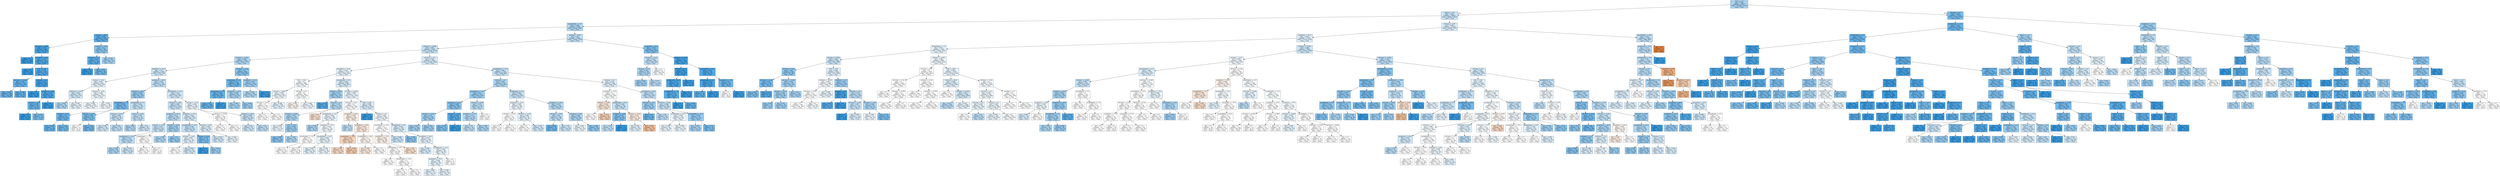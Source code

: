 digraph Tree {
node [shape=box, style="filled", color="black"] ;
0 [label="CCR <= 5.5\ngini = 0.458\nsamples = 30577\nvalue = [10834, 19743]\nclass = True", fillcolor="#a6d3f3"] ;
1 [label="nbproc <= 4.5\ngini = 0.488\nsamples = 19063\nvalue = [8040, 11023]\nclass = True", fillcolor="#c9e4f8"] ;
0 -> 1 [labeldistance=2.5, labelangle=45, headlabel="True"] ;
2 [label="graphDepth <= 3.5\ngini = 0.468\nsamples = 6305\nvalue = [2360, 3945]\nclass = True", fillcolor="#afd8f5"] ;
1 -> 2 ;
3 [label="sdComp <= 0.65\ngini = 0.259\nsamples = 679\nvalue = [104, 575]\nclass = True", fillcolor="#5dafea"] ;
2 -> 3 ;
4 [label="sdComp <= 0.065\ngini = 0.138\nsamples = 429\nvalue = [32, 397]\nclass = True", fillcolor="#49a5e7"] ;
3 -> 4 ;
5 [label="gini = 0.0\nsamples = 102\nvalue = [0, 102]\nclass = True", fillcolor="#399de5"] ;
4 -> 5 ;
6 [label="sdComm <= 0.02\ngini = 0.177\nsamples = 327\nvalue = [32, 295]\nclass = True", fillcolor="#4ea8e8"] ;
4 -> 6 ;
7 [label="gini = 0.0\nsamples = 60\nvalue = [0, 60]\nclass = True", fillcolor="#399de5"] ;
6 -> 7 ;
8 [label="CCR <= 0.55\ngini = 0.211\nsamples = 267\nvalue = [32, 235]\nclass = True", fillcolor="#54aae9"] ;
6 -> 8 ;
9 [label="sdComm <= 0.065\ngini = 0.296\nsamples = 133\nvalue = [24, 109]\nclass = True", fillcolor="#65b3eb"] ;
8 -> 9 ;
10 [label="gini = 0.302\nsamples = 108\nvalue = [20, 88]\nclass = True", fillcolor="#66b3eb"] ;
9 -> 10 ;
11 [label="gini = 0.269\nsamples = 25\nvalue = [4, 21]\nclass = True", fillcolor="#5fb0ea"] ;
9 -> 11 ;
12 [label="sdComp <= 0.2\ngini = 0.112\nsamples = 134\nvalue = [8, 126]\nclass = True", fillcolor="#46a3e7"] ;
8 -> 12 ;
13 [label="gini = 0.0\nsamples = 50\nvalue = [0, 50]\nclass = True", fillcolor="#399de5"] ;
12 -> 13 ;
14 [label="sdComm <= 0.65\ngini = 0.172\nsamples = 84\nvalue = [8, 76]\nclass = True", fillcolor="#4ea7e8"] ;
12 -> 14 ;
15 [label="sdComm <= 0.2\ngini = 0.308\nsamples = 42\nvalue = [8, 34]\nclass = True", fillcolor="#68b4eb"] ;
14 -> 15 ;
16 [label="gini = 0.0\nsamples = 10\nvalue = [0, 10]\nclass = True", fillcolor="#399de5"] ;
15 -> 16 ;
17 [label="gini = 0.375\nsamples = 32\nvalue = [8, 24]\nclass = True", fillcolor="#7bbeee"] ;
15 -> 17 ;
18 [label="gini = 0.0\nsamples = 42\nvalue = [0, 42]\nclass = True", fillcolor="#399de5"] ;
14 -> 18 ;
19 [label="sdComm <= 0.65\ngini = 0.41\nsamples = 250\nvalue = [72, 178]\nclass = True", fillcolor="#89c5f0"] ;
3 -> 19 ;
20 [label="sdComm <= 0.2\ngini = 0.26\nsamples = 78\nvalue = [12, 66]\nclass = True", fillcolor="#5dafea"] ;
19 -> 20 ;
21 [label="gini = 0.0\nsamples = 22\nvalue = [0, 22]\nclass = True", fillcolor="#399de5"] ;
20 -> 21 ;
22 [label="gini = 0.337\nsamples = 56\nvalue = [12, 44]\nclass = True", fillcolor="#6fb8ec"] ;
20 -> 22 ;
23 [label="gini = 0.454\nsamples = 172\nvalue = [60, 112]\nclass = True", fillcolor="#a3d2f3"] ;
19 -> 23 ;
24 [label="sdComp <= 0.65\ngini = 0.48\nsamples = 5626\nvalue = [2256, 3370]\nclass = True", fillcolor="#bedff6"] ;
2 -> 24 ;
25 [label="sdComm <= 0.065\ngini = 0.485\nsamples = 5154\nvalue = [2136, 3018]\nclass = True", fillcolor="#c5e2f7"] ;
24 -> 25 ;
26 [label="sdComp <= 0.065\ngini = 0.469\nsamples = 2200\nvalue = [828, 1372]\nclass = True", fillcolor="#b0d8f5"] ;
25 -> 26 ;
27 [label="graphSize <= 22.5\ngini = 0.49\nsamples = 1380\nvalue = [592, 788]\nclass = True", fillcolor="#cee7f9"] ;
26 -> 27 ;
28 [label="sdComp <= 0.02\ngini = 0.497\nsamples = 602\nvalue = [278, 324]\nclass = True", fillcolor="#e3f1fb"] ;
27 -> 28 ;
29 [label="sdComm <= 0.02\ngini = 0.492\nsamples = 202\nvalue = [88, 114]\nclass = True", fillcolor="#d2e9f9"] ;
28 -> 29 ;
30 [label="gini = 0.469\nsamples = 64\nvalue = [24, 40]\nclass = True", fillcolor="#b0d8f5"] ;
29 -> 30 ;
31 [label="gini = 0.497\nsamples = 138\nvalue = [64, 74]\nclass = True", fillcolor="#e4f2fb"] ;
29 -> 31 ;
32 [label="sdComm <= 0.02\ngini = 0.499\nsamples = 400\nvalue = [190, 210]\nclass = True", fillcolor="#ecf6fd"] ;
28 -> 32 ;
33 [label="gini = 0.498\nsamples = 292\nvalue = [138, 154]\nclass = True", fillcolor="#eaf5fc"] ;
32 -> 33 ;
34 [label="gini = 0.499\nsamples = 108\nvalue = [52, 56]\nclass = True", fillcolor="#f1f8fd"] ;
32 -> 34 ;
35 [label="graphSize <= 40.0\ngini = 0.481\nsamples = 778\nvalue = [314, 464]\nclass = True", fillcolor="#bfdff7"] ;
27 -> 35 ;
36 [label="sdComm <= 0.02\ngini = 0.438\nsamples = 198\nvalue = [64, 134]\nclass = True", fillcolor="#98ccf1"] ;
35 -> 36 ;
37 [label="graphDepth <= 7.5\ngini = 0.353\nsamples = 96\nvalue = [22, 74]\nclass = True", fillcolor="#74baed"] ;
36 -> 37 ;
38 [label="sdComp <= 0.02\ngini = 0.32\nsamples = 50\nvalue = [10, 40]\nclass = True", fillcolor="#6ab6ec"] ;
37 -> 38 ;
39 [label="gini = 0.305\nsamples = 32\nvalue = [6, 26]\nclass = True", fillcolor="#67b4eb"] ;
38 -> 39 ;
40 [label="gini = 0.346\nsamples = 18\nvalue = [4, 14]\nclass = True", fillcolor="#72b9ec"] ;
38 -> 40 ;
41 [label="sdComp <= 0.02\ngini = 0.386\nsamples = 46\nvalue = [12, 34]\nclass = True", fillcolor="#7fc0ee"] ;
37 -> 41 ;
42 [label="gini = 0.5\nsamples = 8\nvalue = [4, 4]\nclass = False", fillcolor="#ffffff"] ;
41 -> 42 ;
43 [label="gini = 0.332\nsamples = 38\nvalue = [8, 30]\nclass = True", fillcolor="#6eb7ec"] ;
41 -> 43 ;
44 [label="graphDepth <= 7.5\ngini = 0.484\nsamples = 102\nvalue = [42, 60]\nclass = True", fillcolor="#c4e2f7"] ;
36 -> 44 ;
45 [label="sdComp <= 0.02\ngini = 0.485\nsamples = 58\nvalue = [24, 34]\nclass = True", fillcolor="#c5e2f7"] ;
44 -> 45 ;
46 [label="gini = 0.49\nsamples = 28\nvalue = [12, 16]\nclass = True", fillcolor="#cee6f8"] ;
45 -> 46 ;
47 [label="gini = 0.48\nsamples = 30\nvalue = [12, 18]\nclass = True", fillcolor="#bddef6"] ;
45 -> 47 ;
48 [label="sdComp <= 0.02\ngini = 0.483\nsamples = 44\nvalue = [18, 26]\nclass = True", fillcolor="#c2e1f7"] ;
44 -> 48 ;
49 [label="gini = 0.469\nsamples = 16\nvalue = [6, 10]\nclass = True", fillcolor="#b0d8f5"] ;
48 -> 49 ;
50 [label="gini = 0.49\nsamples = 28\nvalue = [12, 16]\nclass = True", fillcolor="#cee6f8"] ;
48 -> 50 ;
51 [label="graphDepth <= 25.5\ngini = 0.49\nsamples = 580\nvalue = [250, 330]\nclass = True", fillcolor="#cfe7f9"] ;
35 -> 51 ;
52 [label="sdComm <= 0.02\ngini = 0.486\nsamples = 414\nvalue = [172, 242]\nclass = True", fillcolor="#c6e3f7"] ;
51 -> 52 ;
53 [label="graphSize <= 75.0\ngini = 0.478\nsamples = 218\nvalue = [86, 132]\nclass = True", fillcolor="#baddf6"] ;
52 -> 53 ;
54 [label="sdComp <= 0.02\ngini = 0.487\nsamples = 138\nvalue = [58, 80]\nclass = True", fillcolor="#c9e4f8"] ;
53 -> 54 ;
55 [label="graphDepth <= 12.5\ngini = 0.477\nsamples = 102\nvalue = [40, 62]\nclass = True", fillcolor="#b9dcf6"] ;
54 -> 55 ;
56 [label="gini = 0.464\nsamples = 60\nvalue = [22, 38]\nclass = True", fillcolor="#acd6f4"] ;
55 -> 56 ;
57 [label="gini = 0.49\nsamples = 42\nvalue = [18, 24]\nclass = True", fillcolor="#cee6f8"] ;
55 -> 57 ;
58 [label="graphDepth <= 12.5\ngini = 0.5\nsamples = 36\nvalue = [18, 18]\nclass = False", fillcolor="#ffffff"] ;
54 -> 58 ;
59 [label="gini = 0.5\nsamples = 28\nvalue = [14, 14]\nclass = False", fillcolor="#ffffff"] ;
58 -> 59 ;
60 [label="gini = 0.5\nsamples = 8\nvalue = [4, 4]\nclass = False", fillcolor="#ffffff"] ;
58 -> 60 ;
61 [label="sdComp <= 0.02\ngini = 0.455\nsamples = 80\nvalue = [28, 52]\nclass = True", fillcolor="#a4d2f3"] ;
53 -> 61 ;
62 [label="gini = 0.469\nsamples = 48\nvalue = [18, 30]\nclass = True", fillcolor="#b0d8f5"] ;
61 -> 62 ;
63 [label="gini = 0.43\nsamples = 32\nvalue = [10, 22]\nclass = True", fillcolor="#93caf1"] ;
61 -> 63 ;
64 [label="graphSize <= 75.0\ngini = 0.493\nsamples = 196\nvalue = [86, 110]\nclass = True", fillcolor="#d4eaf9"] ;
52 -> 64 ;
65 [label="graphDepth <= 12.5\ngini = 0.484\nsamples = 68\nvalue = [28, 40]\nclass = True", fillcolor="#c4e2f7"] ;
64 -> 65 ;
66 [label="sdComp <= 0.02\ngini = 0.497\nsamples = 52\nvalue = [24, 28]\nclass = True", fillcolor="#e3f1fb"] ;
65 -> 66 ;
67 [label="gini = 0.5\nsamples = 20\nvalue = [10, 10]\nclass = False", fillcolor="#ffffff"] ;
66 -> 67 ;
68 [label="gini = 0.492\nsamples = 32\nvalue = [14, 18]\nclass = True", fillcolor="#d3e9f9"] ;
66 -> 68 ;
69 [label="sdComp <= 0.02\ngini = 0.375\nsamples = 16\nvalue = [4, 12]\nclass = True", fillcolor="#7bbeee"] ;
65 -> 69 ;
70 [label="gini = 0.0\nsamples = 4\nvalue = [0, 4]\nclass = True", fillcolor="#399de5"] ;
69 -> 70 ;
71 [label="gini = 0.444\nsamples = 12\nvalue = [4, 8]\nclass = True", fillcolor="#9ccef2"] ;
69 -> 71 ;
72 [label="sdComp <= 0.02\ngini = 0.496\nsamples = 128\nvalue = [58, 70]\nclass = True", fillcolor="#ddeefb"] ;
64 -> 72 ;
73 [label="gini = 0.492\nsamples = 64\nvalue = [28, 36]\nclass = True", fillcolor="#d3e9f9"] ;
72 -> 73 ;
74 [label="gini = 0.498\nsamples = 64\nvalue = [30, 34]\nclass = True", fillcolor="#e8f3fc"] ;
72 -> 74 ;
75 [label="sdComp <= 0.02\ngini = 0.498\nsamples = 166\nvalue = [78, 88]\nclass = True", fillcolor="#e8f4fc"] ;
51 -> 75 ;
76 [label="sdComm <= 0.02\ngini = 0.5\nsamples = 108\nvalue = [54, 54]\nclass = False", fillcolor="#ffffff"] ;
75 -> 76 ;
77 [label="gini = 0.5\nsamples = 64\nvalue = [32, 32]\nclass = False", fillcolor="#ffffff"] ;
76 -> 77 ;
78 [label="gini = 0.5\nsamples = 44\nvalue = [22, 22]\nclass = False", fillcolor="#ffffff"] ;
76 -> 78 ;
79 [label="sdComm <= 0.02\ngini = 0.485\nsamples = 58\nvalue = [24, 34]\nclass = True", fillcolor="#c5e2f7"] ;
75 -> 79 ;
80 [label="gini = 0.49\nsamples = 28\nvalue = [12, 16]\nclass = True", fillcolor="#cee6f8"] ;
79 -> 80 ;
81 [label="gini = 0.48\nsamples = 30\nvalue = [12, 18]\nclass = True", fillcolor="#bddef6"] ;
79 -> 81 ;
82 [label="sdComm <= 0.02\ngini = 0.41\nsamples = 820\nvalue = [236, 584]\nclass = True", fillcolor="#89c5f0"] ;
26 -> 82 ;
83 [label="graphDepth <= 9.0\ngini = 0.341\nsamples = 340\nvalue = [74, 266]\nclass = True", fillcolor="#70b8ec"] ;
82 -> 83 ;
84 [label="graphDepth <= 6.5\ngini = 0.308\nsamples = 284\nvalue = [54, 230]\nclass = True", fillcolor="#67b4eb"] ;
83 -> 84 ;
85 [label="gini = 0.311\nsamples = 280\nvalue = [54, 226]\nclass = True", fillcolor="#68b4eb"] ;
84 -> 85 ;
86 [label="gini = 0.0\nsamples = 4\nvalue = [0, 4]\nclass = True", fillcolor="#399de5"] ;
84 -> 86 ;
87 [label="graphSize <= 40.0\ngini = 0.459\nsamples = 56\nvalue = [20, 36]\nclass = True", fillcolor="#a7d3f3"] ;
83 -> 87 ;
88 [label="gini = 0.463\nsamples = 44\nvalue = [16, 28]\nclass = True", fillcolor="#aad5f4"] ;
87 -> 88 ;
89 [label="gini = 0.444\nsamples = 12\nvalue = [4, 8]\nclass = True", fillcolor="#9ccef2"] ;
87 -> 89 ;
90 [label="graphSize <= 22.5\ngini = 0.447\nsamples = 480\nvalue = [162, 318]\nclass = True", fillcolor="#9ecff2"] ;
82 -> 90 ;
91 [label="gini = 0.466\nsamples = 438\nvalue = [162, 276]\nclass = True", fillcolor="#add7f4"] ;
90 -> 91 ;
92 [label="gini = 0.0\nsamples = 42\nvalue = [0, 42]\nclass = True", fillcolor="#399de5"] ;
90 -> 92 ;
93 [label="sdComm <= 0.2\ngini = 0.493\nsamples = 2954\nvalue = [1308, 1646]\nclass = True", fillcolor="#d6ebfa"] ;
25 -> 93 ;
94 [label="graphSize <= 22.5\ngini = 0.497\nsamples = 1770\nvalue = [822, 948]\nclass = True", fillcolor="#e5f2fc"] ;
93 -> 94 ;
95 [label="CCR <= 0.55\ngini = 0.5\nsamples = 890\nvalue = [432, 458]\nclass = True", fillcolor="#f4f9fe"] ;
94 -> 95 ;
96 [label="sdComp <= 0.065\ngini = 0.499\nsamples = 428\nvalue = [204, 224]\nclass = True", fillcolor="#edf6fd"] ;
95 -> 96 ;
97 [label="sdComp <= 0.02\ngini = 0.5\nsamples = 140\nvalue = [70, 70]\nclass = False", fillcolor="#ffffff"] ;
96 -> 97 ;
98 [label="gini = 0.5\nsamples = 36\nvalue = [18, 18]\nclass = False", fillcolor="#ffffff"] ;
97 -> 98 ;
99 [label="gini = 0.5\nsamples = 104\nvalue = [52, 52]\nclass = False", fillcolor="#ffffff"] ;
97 -> 99 ;
100 [label="gini = 0.498\nsamples = 288\nvalue = [134, 154]\nclass = True", fillcolor="#e5f2fc"] ;
96 -> 100 ;
101 [label="sdComp <= 0.2\ngini = 0.5\nsamples = 462\nvalue = [228, 234]\nclass = True", fillcolor="#fafcfe"] ;
95 -> 101 ;
102 [label="gini = 0.499\nsamples = 182\nvalue = [94, 88]\nclass = False", fillcolor="#fdf7f2"] ;
101 -> 102 ;
103 [label="gini = 0.499\nsamples = 280\nvalue = [134, 146]\nclass = True", fillcolor="#eff7fd"] ;
101 -> 103 ;
104 [label="graphDepth <= 6.5\ngini = 0.494\nsamples = 880\nvalue = [390, 490]\nclass = True", fillcolor="#d7ebfa"] ;
94 -> 104 ;
105 [label="sdComp <= 0.02\ngini = 0.45\nsamples = 170\nvalue = [58, 112]\nclass = True", fillcolor="#a0d0f2"] ;
104 -> 105 ;
106 [label="gini = 0.219\nsamples = 32\nvalue = [4, 28]\nclass = True", fillcolor="#55abe9"] ;
105 -> 106 ;
107 [label="sdComp <= 0.2\ngini = 0.476\nsamples = 138\nvalue = [54, 84]\nclass = True", fillcolor="#b8dcf6"] ;
105 -> 107 ;
108 [label="sdComp <= 0.065\ngini = 0.467\nsamples = 124\nvalue = [46, 78]\nclass = True", fillcolor="#aed7f4"] ;
107 -> 108 ;
109 [label="gini = 0.498\nsamples = 34\nvalue = [16, 18]\nclass = True", fillcolor="#e9f4fc"] ;
108 -> 109 ;
110 [label="CCR <= 0.55\ngini = 0.444\nsamples = 90\nvalue = [30, 60]\nclass = True", fillcolor="#9ccef2"] ;
108 -> 110 ;
111 [label="gini = 0.408\nsamples = 42\nvalue = [12, 30]\nclass = True", fillcolor="#88c4ef"] ;
110 -> 111 ;
112 [label="gini = 0.469\nsamples = 48\nvalue = [18, 30]\nclass = True", fillcolor="#b0d8f5"] ;
110 -> 112 ;
113 [label="gini = 0.49\nsamples = 14\nvalue = [8, 6]\nclass = False", fillcolor="#f8e0ce"] ;
107 -> 113 ;
114 [label="sdComp <= 0.065\ngini = 0.498\nsamples = 710\nvalue = [332, 378]\nclass = True", fillcolor="#e7f3fc"] ;
104 -> 114 ;
115 [label="sdComp <= 0.02\ngini = 0.5\nsamples = 316\nvalue = [156, 160]\nclass = True", fillcolor="#fafdfe"] ;
114 -> 115 ;
116 [label="graphDepth <= 9.0\ngini = 0.498\nsamples = 196\nvalue = [92, 104]\nclass = True", fillcolor="#e8f4fc"] ;
115 -> 116 ;
117 [label="gini = 0.463\nsamples = 22\nvalue = [8, 14]\nclass = True", fillcolor="#aad5f4"] ;
116 -> 117 ;
118 [label="graphSize <= 75.0\ngini = 0.499\nsamples = 174\nvalue = [84, 90]\nclass = True", fillcolor="#f2f8fd"] ;
116 -> 118 ;
119 [label="graphDepth <= 13.5\ngini = 0.5\nsamples = 84\nvalue = [42, 42]\nclass = False", fillcolor="#ffffff"] ;
118 -> 119 ;
120 [label="gini = 0.5\nsamples = 40\nvalue = [20, 20]\nclass = False", fillcolor="#ffffff"] ;
119 -> 120 ;
121 [label="gini = 0.5\nsamples = 44\nvalue = [22, 22]\nclass = False", fillcolor="#ffffff"] ;
119 -> 121 ;
122 [label="graphDepth <= 25.5\ngini = 0.498\nsamples = 90\nvalue = [42, 48]\nclass = True", fillcolor="#e6f3fc"] ;
118 -> 122 ;
123 [label="gini = 0.497\nsamples = 52\nvalue = [24, 28]\nclass = True", fillcolor="#e3f1fb"] ;
122 -> 123 ;
124 [label="gini = 0.499\nsamples = 38\nvalue = [18, 20]\nclass = True", fillcolor="#ebf5fc"] ;
122 -> 124 ;
125 [label="graphSize <= 40.0\ngini = 0.498\nsamples = 120\nvalue = [64, 56]\nclass = False", fillcolor="#fcefe6"] ;
115 -> 125 ;
126 [label="gini = 0.48\nsamples = 10\nvalue = [4, 6]\nclass = True", fillcolor="#bddef6"] ;
125 -> 126 ;
127 [label="graphSize <= 75.0\ngini = 0.496\nsamples = 110\nvalue = [60, 50]\nclass = False", fillcolor="#fbeade"] ;
125 -> 127 ;
128 [label="graphDepth <= 12.5\ngini = 0.48\nsamples = 40\nvalue = [24, 16]\nclass = False", fillcolor="#f6d5bd"] ;
127 -> 128 ;
129 [label="gini = 0.486\nsamples = 24\nvalue = [14, 10]\nclass = False", fillcolor="#f8dbc6"] ;
128 -> 129 ;
130 [label="gini = 0.469\nsamples = 16\nvalue = [10, 6]\nclass = False", fillcolor="#f5cdb0"] ;
128 -> 130 ;
131 [label="graphDepth <= 25.5\ngini = 0.5\nsamples = 70\nvalue = [36, 34]\nclass = False", fillcolor="#fef8f4"] ;
127 -> 131 ;
132 [label="gini = 0.496\nsamples = 22\nvalue = [12, 10]\nclass = False", fillcolor="#fbeade"] ;
131 -> 132 ;
133 [label="gini = 0.5\nsamples = 48\nvalue = [24, 24]\nclass = False", fillcolor="#ffffff"] ;
131 -> 133 ;
134 [label="CCR <= 0.55\ngini = 0.494\nsamples = 394\nvalue = [176, 218]\nclass = True", fillcolor="#d9ecfa"] ;
114 -> 134 ;
135 [label="gini = 0.0\nsamples = 26\nvalue = [0, 26]\nclass = True", fillcolor="#399de5"] ;
134 -> 135 ;
136 [label="sdComp <= 0.2\ngini = 0.499\nsamples = 368\nvalue = [176, 192]\nclass = True", fillcolor="#eff7fd"] ;
134 -> 136 ;
137 [label="graphDepth <= 25.5\ngini = 0.5\nsamples = 220\nvalue = [110, 110]\nclass = False", fillcolor="#ffffff"] ;
136 -> 137 ;
138 [label="graphSize <= 75.0\ngini = 0.499\nsamples = 168\nvalue = [88, 80]\nclass = False", fillcolor="#fdf4ed"] ;
137 -> 138 ;
139 [label="graphDepth <= 9.0\ngini = 0.5\nsamples = 112\nvalue = [56, 56]\nclass = False", fillcolor="#ffffff"] ;
138 -> 139 ;
140 [label="gini = 0.5\nsamples = 40\nvalue = [20, 20]\nclass = False", fillcolor="#ffffff"] ;
139 -> 140 ;
141 [label="graphDepth <= 13.5\ngini = 0.5\nsamples = 72\nvalue = [36, 36]\nclass = False", fillcolor="#ffffff"] ;
139 -> 141 ;
142 [label="gini = 0.5\nsamples = 20\nvalue = [10, 10]\nclass = False", fillcolor="#ffffff"] ;
141 -> 142 ;
143 [label="gini = 0.5\nsamples = 52\nvalue = [26, 26]\nclass = False", fillcolor="#ffffff"] ;
141 -> 143 ;
144 [label="gini = 0.49\nsamples = 56\nvalue = [32, 24]\nclass = False", fillcolor="#f8e0ce"] ;
138 -> 144 ;
145 [label="gini = 0.488\nsamples = 52\nvalue = [22, 30]\nclass = True", fillcolor="#cae5f8"] ;
137 -> 145 ;
146 [label="graphDepth <= 9.0\ngini = 0.494\nsamples = 148\nvalue = [66, 82]\nclass = True", fillcolor="#d8ecfa"] ;
136 -> 146 ;
147 [label="gini = 0.408\nsamples = 14\nvalue = [4, 10]\nclass = True", fillcolor="#88c4ef"] ;
146 -> 147 ;
148 [label="graphSize <= 40.0\ngini = 0.497\nsamples = 134\nvalue = [62, 72]\nclass = True", fillcolor="#e4f1fb"] ;
146 -> 148 ;
149 [label="gini = 0.494\nsamples = 36\nvalue = [16, 20]\nclass = True", fillcolor="#d7ebfa"] ;
148 -> 149 ;
150 [label="graphDepth <= 25.5\ngini = 0.498\nsamples = 98\nvalue = [46, 52]\nclass = True", fillcolor="#e8f4fc"] ;
148 -> 150 ;
151 [label="graphSize <= 75.0\ngini = 0.498\nsamples = 90\nvalue = [42, 48]\nclass = True", fillcolor="#e6f3fc"] ;
150 -> 151 ;
152 [label="gini = 0.498\nsamples = 30\nvalue = [14, 16]\nclass = True", fillcolor="#e6f3fc"] ;
151 -> 152 ;
153 [label="gini = 0.498\nsamples = 60\nvalue = [28, 32]\nclass = True", fillcolor="#e6f3fc"] ;
151 -> 153 ;
154 [label="gini = 0.5\nsamples = 8\nvalue = [4, 4]\nclass = False", fillcolor="#ffffff"] ;
150 -> 154 ;
155 [label="graphDepth <= 13.5\ngini = 0.484\nsamples = 1184\nvalue = [486, 698]\nclass = True", fillcolor="#c3e1f7"] ;
93 -> 155 ;
156 [label="sdComp <= 0.2\ngini = 0.467\nsamples = 640\nvalue = [238, 402]\nclass = True", fillcolor="#aed7f4"] ;
155 -> 156 ;
157 [label="graphDepth <= 6.5\ngini = 0.44\nsamples = 312\nvalue = [102, 210]\nclass = True", fillcolor="#99cdf2"] ;
156 -> 157 ;
158 [label="graphSize <= 22.5\ngini = 0.408\nsamples = 196\nvalue = [56, 140]\nclass = True", fillcolor="#88c4ef"] ;
157 -> 158 ;
159 [label="sdComm <= 0.65\ngini = 0.451\nsamples = 140\nvalue = [48, 92]\nclass = True", fillcolor="#a0d0f3"] ;
158 -> 159 ;
160 [label="gini = 0.453\nsamples = 104\nvalue = [36, 68]\nclass = True", fillcolor="#a2d1f3"] ;
159 -> 160 ;
161 [label="gini = 0.444\nsamples = 36\nvalue = [12, 24]\nclass = True", fillcolor="#9ccef2"] ;
159 -> 161 ;
162 [label="sdComm <= 0.65\ngini = 0.245\nsamples = 56\nvalue = [8, 48]\nclass = True", fillcolor="#5aade9"] ;
158 -> 162 ;
163 [label="gini = 0.391\nsamples = 30\nvalue = [8, 22]\nclass = True", fillcolor="#81c1ee"] ;
162 -> 163 ;
164 [label="gini = 0.0\nsamples = 26\nvalue = [0, 26]\nclass = True", fillcolor="#399de5"] ;
162 -> 164 ;
165 [label="sdComm <= 0.65\ngini = 0.479\nsamples = 116\nvalue = [46, 70]\nclass = True", fillcolor="#bbddf6"] ;
157 -> 165 ;
166 [label="graphSize <= 40.0\ngini = 0.471\nsamples = 100\nvalue = [38, 62]\nclass = True", fillcolor="#b2d9f5"] ;
165 -> 166 ;
167 [label="gini = 0.48\nsamples = 40\nvalue = [16, 24]\nclass = True", fillcolor="#bddef6"] ;
166 -> 167 ;
168 [label="gini = 0.464\nsamples = 60\nvalue = [22, 38]\nclass = True", fillcolor="#acd6f4"] ;
166 -> 168 ;
169 [label="gini = 0.5\nsamples = 16\nvalue = [8, 8]\nclass = False", fillcolor="#ffffff"] ;
165 -> 169 ;
170 [label="graphDepth <= 6.5\ngini = 0.485\nsamples = 328\nvalue = [136, 192]\nclass = True", fillcolor="#c5e2f7"] ;
156 -> 170 ;
171 [label="graphSize <= 22.5\ngini = 0.498\nsamples = 106\nvalue = [50, 56]\nclass = True", fillcolor="#eaf4fc"] ;
170 -> 171 ;
172 [label="sdComm <= 0.65\ngini = 0.5\nsamples = 36\nvalue = [18, 18]\nclass = False", fillcolor="#ffffff"] ;
171 -> 172 ;
173 [label="gini = 0.5\nsamples = 12\nvalue = [6, 6]\nclass = False", fillcolor="#ffffff"] ;
172 -> 173 ;
174 [label="gini = 0.5\nsamples = 24\nvalue = [12, 12]\nclass = False", fillcolor="#ffffff"] ;
172 -> 174 ;
175 [label="sdComm <= 0.65\ngini = 0.496\nsamples = 70\nvalue = [32, 38]\nclass = True", fillcolor="#e0f0fb"] ;
171 -> 175 ;
176 [label="gini = 0.5\nsamples = 24\nvalue = [12, 12]\nclass = False", fillcolor="#ffffff"] ;
175 -> 176 ;
177 [label="gini = 0.491\nsamples = 46\nvalue = [20, 26]\nclass = True", fillcolor="#d1e8f9"] ;
175 -> 177 ;
178 [label="graphSize <= 40.0\ngini = 0.475\nsamples = 222\nvalue = [86, 136]\nclass = True", fillcolor="#b6dbf5"] ;
170 -> 178 ;
179 [label="sdComm <= 0.65\ngini = 0.48\nsamples = 130\nvalue = [52, 78]\nclass = True", fillcolor="#bddef6"] ;
178 -> 179 ;
180 [label="gini = 0.346\nsamples = 18\nvalue = [4, 14]\nclass = True", fillcolor="#72b9ec"] ;
179 -> 180 ;
181 [label="gini = 0.49\nsamples = 112\nvalue = [48, 64]\nclass = True", fillcolor="#cee6f8"] ;
179 -> 181 ;
182 [label="sdComm <= 0.65\ngini = 0.466\nsamples = 92\nvalue = [34, 58]\nclass = True", fillcolor="#add6f4"] ;
178 -> 182 ;
183 [label="gini = 0.498\nsamples = 34\nvalue = [16, 18]\nclass = True", fillcolor="#e9f4fc"] ;
182 -> 183 ;
184 [label="gini = 0.428\nsamples = 58\nvalue = [18, 40]\nclass = True", fillcolor="#92c9f1"] ;
182 -> 184 ;
185 [label="sdComp <= 0.2\ngini = 0.496\nsamples = 544\nvalue = [248, 296]\nclass = True", fillcolor="#dfeffb"] ;
155 -> 185 ;
186 [label="graphSize <= 75.0\ngini = 0.5\nsamples = 332\nvalue = [164, 168]\nclass = True", fillcolor="#fafdfe"] ;
185 -> 186 ;
187 [label="sdComm <= 0.65\ngini = 0.494\nsamples = 188\nvalue = [104, 84]\nclass = False", fillcolor="#fae7d9"] ;
186 -> 187 ;
188 [label="gini = 0.5\nsamples = 104\nvalue = [52, 52]\nclass = False", fillcolor="#ffffff"] ;
187 -> 188 ;
189 [label="gini = 0.472\nsamples = 84\nvalue = [52, 32]\nclass = False", fillcolor="#f5cfb3"] ;
187 -> 189 ;
190 [label="graphDepth <= 25.5\ngini = 0.486\nsamples = 144\nvalue = [60, 84]\nclass = True", fillcolor="#c6e3f8"] ;
186 -> 190 ;
191 [label="sdComm <= 0.65\ngini = 0.397\nsamples = 66\nvalue = [18, 48]\nclass = True", fillcolor="#83c2ef"] ;
190 -> 191 ;
192 [label="gini = 0.483\nsamples = 44\nvalue = [18, 26]\nclass = True", fillcolor="#c2e1f7"] ;
191 -> 192 ;
193 [label="gini = 0.0\nsamples = 22\nvalue = [0, 22]\nclass = True", fillcolor="#399de5"] ;
191 -> 193 ;
194 [label="sdComm <= 0.65\ngini = 0.497\nsamples = 78\nvalue = [42, 36]\nclass = False", fillcolor="#fbede3"] ;
190 -> 194 ;
195 [label="gini = 0.497\nsamples = 48\nvalue = [22, 26]\nclass = True", fillcolor="#e1f0fb"] ;
194 -> 195 ;
196 [label="gini = 0.444\nsamples = 30\nvalue = [20, 10]\nclass = False", fillcolor="#f2c09c"] ;
194 -> 196 ;
197 [label="graphSize <= 75.0\ngini = 0.478\nsamples = 212\nvalue = [84, 128]\nclass = True", fillcolor="#bbddf6"] ;
185 -> 197 ;
198 [label="sdComm <= 0.65\ngini = 0.444\nsamples = 60\nvalue = [20, 40]\nclass = True", fillcolor="#9ccef2"] ;
197 -> 198 ;
199 [label="gini = 0.32\nsamples = 20\nvalue = [4, 16]\nclass = True", fillcolor="#6ab6ec"] ;
198 -> 199 ;
200 [label="gini = 0.48\nsamples = 40\nvalue = [16, 24]\nclass = True", fillcolor="#bddef6"] ;
198 -> 200 ;
201 [label="sdComm <= 0.65\ngini = 0.488\nsamples = 152\nvalue = [64, 88]\nclass = True", fillcolor="#c9e4f8"] ;
197 -> 201 ;
202 [label="graphDepth <= 25.5\ngini = 0.498\nsamples = 102\nvalue = [48, 54]\nclass = True", fillcolor="#e9f4fc"] ;
201 -> 202 ;
203 [label="gini = 0.498\nsamples = 68\nvalue = [32, 36]\nclass = True", fillcolor="#e9f4fc"] ;
202 -> 203 ;
204 [label="gini = 0.498\nsamples = 34\nvalue = [16, 18]\nclass = True", fillcolor="#e9f4fc"] ;
202 -> 204 ;
205 [label="graphDepth <= 25.5\ngini = 0.435\nsamples = 50\nvalue = [16, 34]\nclass = True", fillcolor="#96cbf1"] ;
201 -> 205 ;
206 [label="gini = 0.457\nsamples = 34\nvalue = [12, 22]\nclass = True", fillcolor="#a5d2f3"] ;
205 -> 206 ;
207 [label="gini = 0.375\nsamples = 16\nvalue = [4, 12]\nclass = True", fillcolor="#7bbeee"] ;
205 -> 207 ;
208 [label="graphSize <= 22.5\ngini = 0.379\nsamples = 472\nvalue = [120, 352]\nclass = True", fillcolor="#7cbeee"] ;
24 -> 208 ;
209 [label="sdComm <= 0.65\ngini = 0.481\nsamples = 268\nvalue = [108, 160]\nclass = True", fillcolor="#bfdff7"] ;
208 -> 209 ;
210 [label="sdComm <= 0.2\ngini = 0.465\nsamples = 190\nvalue = [70, 120]\nclass = True", fillcolor="#acd6f4"] ;
209 -> 210 ;
211 [label="gini = 0.444\nsamples = 78\nvalue = [26, 52]\nclass = True", fillcolor="#9ccef2"] ;
210 -> 211 ;
212 [label="gini = 0.477\nsamples = 112\nvalue = [44, 68]\nclass = True", fillcolor="#b9dcf6"] ;
210 -> 212 ;
213 [label="gini = 0.5\nsamples = 78\nvalue = [38, 40]\nclass = True", fillcolor="#f5fafe"] ;
209 -> 213 ;
214 [label="sdComm <= 0.65\ngini = 0.111\nsamples = 204\nvalue = [12, 192]\nclass = True", fillcolor="#45a3e7"] ;
208 -> 214 ;
215 [label="sdComm <= 0.2\ngini = 0.061\nsamples = 126\nvalue = [4, 122]\nclass = True", fillcolor="#3fa0e6"] ;
214 -> 215 ;
216 [label="graphSize <= 40.0\ngini = 0.137\nsamples = 54\nvalue = [4, 50]\nclass = True", fillcolor="#49a5e7"] ;
215 -> 216 ;
217 [label="graphDepth <= 7.5\ngini = 0.231\nsamples = 30\nvalue = [4, 26]\nclass = True", fillcolor="#57ace9"] ;
216 -> 217 ;
218 [label="gini = 0.0\nsamples = 8\nvalue = [0, 8]\nclass = True", fillcolor="#399de5"] ;
217 -> 218 ;
219 [label="gini = 0.298\nsamples = 22\nvalue = [4, 18]\nclass = True", fillcolor="#65b3eb"] ;
217 -> 219 ;
220 [label="gini = 0.0\nsamples = 24\nvalue = [0, 24]\nclass = True", fillcolor="#399de5"] ;
216 -> 220 ;
221 [label="gini = 0.0\nsamples = 72\nvalue = [0, 72]\nclass = True", fillcolor="#399de5"] ;
215 -> 221 ;
222 [label="graphDepth <= 13.5\ngini = 0.184\nsamples = 78\nvalue = [8, 70]\nclass = True", fillcolor="#50a8e8"] ;
214 -> 222 ;
223 [label="graphDepth <= 6.5\ngini = 0.128\nsamples = 58\nvalue = [4, 54]\nclass = True", fillcolor="#48a4e7"] ;
222 -> 223 ;
224 [label="gini = 0.278\nsamples = 24\nvalue = [4, 20]\nclass = True", fillcolor="#61b1ea"] ;
223 -> 224 ;
225 [label="gini = 0.0\nsamples = 34\nvalue = [0, 34]\nclass = True", fillcolor="#399de5"] ;
223 -> 225 ;
226 [label="graphSize <= 75.0\ngini = 0.32\nsamples = 20\nvalue = [4, 16]\nclass = True", fillcolor="#6ab6ec"] ;
222 -> 226 ;
227 [label="gini = 0.5\nsamples = 8\nvalue = [4, 4]\nclass = False", fillcolor="#ffffff"] ;
226 -> 227 ;
228 [label="gini = 0.0\nsamples = 12\nvalue = [0, 12]\nclass = True", fillcolor="#399de5"] ;
226 -> 228 ;
229 [label="sdComp <= 0.65\ngini = 0.494\nsamples = 12758\nvalue = [5680, 7078]\nclass = True", fillcolor="#d8ecfa"] ;
1 -> 229 ;
230 [label="graphSize <= 22.5\ngini = 0.495\nsamples = 11334\nvalue = [5116, 6218]\nclass = True", fillcolor="#dceefa"] ;
229 -> 230 ;
231 [label="graphDepth <= 3.5\ngini = 0.497\nsamples = 7494\nvalue = [3482, 4012]\nclass = True", fillcolor="#e5f2fc"] ;
230 -> 231 ;
232 [label="sdComp <= 0.065\ngini = 0.489\nsamples = 1554\nvalue = [662, 892]\nclass = True", fillcolor="#cce6f8"] ;
231 -> 232 ;
233 [label="sdComp <= 0.02\ngini = 0.426\nsamples = 292\nvalue = [90, 202]\nclass = True", fillcolor="#91c9f1"] ;
232 -> 233 ;
234 [label="sdComm <= 0.02\ngini = 0.36\nsamples = 102\nvalue = [24, 78]\nclass = True", fillcolor="#76bbed"] ;
233 -> 234 ;
235 [label="gini = 0.381\nsamples = 86\nvalue = [22, 64]\nclass = True", fillcolor="#7dbfee"] ;
234 -> 235 ;
236 [label="gini = 0.219\nsamples = 16\nvalue = [2, 14]\nclass = True", fillcolor="#55abe9"] ;
234 -> 236 ;
237 [label="sdComm <= 0.065\ngini = 0.453\nsamples = 190\nvalue = [66, 124]\nclass = True", fillcolor="#a2d1f3"] ;
233 -> 237 ;
238 [label="sdComm <= 0.02\ngini = 0.449\nsamples = 88\nvalue = [30, 58]\nclass = True", fillcolor="#9fd0f2"] ;
237 -> 238 ;
239 [label="gini = 0.444\nsamples = 12\nvalue = [4, 8]\nclass = True", fillcolor="#9ccef2"] ;
238 -> 239 ;
240 [label="gini = 0.45\nsamples = 76\nvalue = [26, 50]\nclass = True", fillcolor="#a0d0f3"] ;
238 -> 240 ;
241 [label="gini = 0.457\nsamples = 102\nvalue = [36, 66]\nclass = True", fillcolor="#a5d2f3"] ;
237 -> 241 ;
242 [label="CCR <= 0.55\ngini = 0.496\nsamples = 1262\nvalue = [572, 690]\nclass = True", fillcolor="#ddeefb"] ;
232 -> 242 ;
243 [label="sdComm <= 0.065\ngini = 0.499\nsamples = 1008\nvalue = [488, 520]\nclass = True", fillcolor="#f3f9fd"] ;
242 -> 243 ;
244 [label="sdComm <= 0.02\ngini = 0.5\nsamples = 552\nvalue = [274, 278]\nclass = True", fillcolor="#fcfeff"] ;
243 -> 244 ;
245 [label="gini = 0.5\nsamples = 368\nvalue = [184, 184]\nclass = False", fillcolor="#ffffff"] ;
244 -> 245 ;
246 [label="gini = 0.5\nsamples = 184\nvalue = [90, 94]\nclass = True", fillcolor="#f7fbfe"] ;
244 -> 246 ;
247 [label="gini = 0.498\nsamples = 456\nvalue = [214, 242]\nclass = True", fillcolor="#e8f4fc"] ;
243 -> 247 ;
248 [label="sdComm <= 0.2\ngini = 0.443\nsamples = 254\nvalue = [84, 170]\nclass = True", fillcolor="#9bcdf2"] ;
242 -> 248 ;
249 [label="sdComp <= 0.2\ngini = 0.08\nsamples = 48\nvalue = [2, 46]\nclass = True", fillcolor="#42a1e6"] ;
248 -> 249 ;
250 [label="gini = 0.219\nsamples = 16\nvalue = [2, 14]\nclass = True", fillcolor="#55abe9"] ;
249 -> 250 ;
251 [label="gini = 0.0\nsamples = 32\nvalue = [0, 32]\nclass = True", fillcolor="#399de5"] ;
249 -> 251 ;
252 [label="sdComp <= 0.2\ngini = 0.479\nsamples = 206\nvalue = [82, 124]\nclass = True", fillcolor="#bcdef6"] ;
248 -> 252 ;
253 [label="sdComm <= 0.65\ngini = 0.487\nsamples = 124\nvalue = [52, 72]\nclass = True", fillcolor="#c8e4f8"] ;
252 -> 253 ;
254 [label="gini = 0.0\nsamples = 8\nvalue = [0, 8]\nclass = True", fillcolor="#399de5"] ;
253 -> 254 ;
255 [label="gini = 0.495\nsamples = 116\nvalue = [52, 64]\nclass = True", fillcolor="#daedfa"] ;
253 -> 255 ;
256 [label="sdComm <= 0.65\ngini = 0.464\nsamples = 82\nvalue = [30, 52]\nclass = True", fillcolor="#abd6f4"] ;
252 -> 256 ;
257 [label="gini = 0.499\nsamples = 42\nvalue = [20, 22]\nclass = True", fillcolor="#edf6fd"] ;
256 -> 257 ;
258 [label="gini = 0.375\nsamples = 40\nvalue = [10, 30]\nclass = True", fillcolor="#7bbeee"] ;
256 -> 258 ;
259 [label="sdComp <= 0.065\ngini = 0.499\nsamples = 5940\nvalue = [2820, 3120]\nclass = True", fillcolor="#ecf6fc"] ;
231 -> 259 ;
260 [label="sdComp <= 0.02\ngini = 0.5\nsamples = 1604\nvalue = [802, 802]\nclass = False", fillcolor="#ffffff"] ;
259 -> 260 ;
261 [label="sdComm <= 0.02\ngini = 0.5\nsamples = 644\nvalue = [322, 322]\nclass = False", fillcolor="#ffffff"] ;
260 -> 261 ;
262 [label="gini = 0.5\nsamples = 140\nvalue = [70, 70]\nclass = False", fillcolor="#ffffff"] ;
261 -> 262 ;
263 [label="sdComm <= 0.065\ngini = 0.5\nsamples = 504\nvalue = [252, 252]\nclass = False", fillcolor="#ffffff"] ;
261 -> 263 ;
264 [label="gini = 0.5\nsamples = 392\nvalue = [196, 196]\nclass = False", fillcolor="#ffffff"] ;
263 -> 264 ;
265 [label="gini = 0.5\nsamples = 112\nvalue = [56, 56]\nclass = False", fillcolor="#ffffff"] ;
263 -> 265 ;
266 [label="sdComm <= 0.02\ngini = 0.5\nsamples = 960\nvalue = [480, 480]\nclass = False", fillcolor="#ffffff"] ;
260 -> 266 ;
267 [label="gini = 0.5\nsamples = 352\nvalue = [176, 176]\nclass = False", fillcolor="#ffffff"] ;
266 -> 267 ;
268 [label="sdComm <= 0.065\ngini = 0.5\nsamples = 608\nvalue = [304, 304]\nclass = False", fillcolor="#ffffff"] ;
266 -> 268 ;
269 [label="gini = 0.5\nsamples = 272\nvalue = [136, 136]\nclass = False", fillcolor="#ffffff"] ;
268 -> 269 ;
270 [label="gini = 0.5\nsamples = 336\nvalue = [168, 168]\nclass = False", fillcolor="#ffffff"] ;
268 -> 270 ;
271 [label="CCR <= 0.55\ngini = 0.498\nsamples = 4336\nvalue = [2018, 2318]\nclass = True", fillcolor="#e5f2fc"] ;
259 -> 271 ;
272 [label="sdComm <= 0.02\ngini = 0.496\nsamples = 2660\nvalue = [1204, 1456]\nclass = True", fillcolor="#ddeefa"] ;
271 -> 272 ;
273 [label="gini = 0.5\nsamples = 752\nvalue = [376, 376]\nclass = False", fillcolor="#ffffff"] ;
272 -> 273 ;
274 [label="sdComm <= 0.065\ngini = 0.491\nsamples = 1908\nvalue = [828, 1080]\nclass = True", fillcolor="#d1e8f9"] ;
272 -> 274 ;
275 [label="gini = 0.478\nsamples = 848\nvalue = [336, 512]\nclass = True", fillcolor="#bbddf6"] ;
274 -> 275 ;
276 [label="gini = 0.497\nsamples = 1060\nvalue = [492, 568]\nclass = True", fillcolor="#e5f2fc"] ;
274 -> 276 ;
277 [label="sdComm <= 0.65\ngini = 0.5\nsamples = 1676\nvalue = [814, 862]\nclass = True", fillcolor="#f4fafe"] ;
271 -> 277 ;
278 [label="sdComm <= 0.2\ngini = 0.499\nsamples = 892\nvalue = [424, 468]\nclass = True", fillcolor="#ecf6fd"] ;
277 -> 278 ;
279 [label="sdComp <= 0.2\ngini = 0.498\nsamples = 204\nvalue = [96, 108]\nclass = True", fillcolor="#e9f4fc"] ;
278 -> 279 ;
280 [label="gini = 0.5\nsamples = 144\nvalue = [72, 72]\nclass = False", fillcolor="#ffffff"] ;
279 -> 280 ;
281 [label="gini = 0.48\nsamples = 60\nvalue = [24, 36]\nclass = True", fillcolor="#bddef6"] ;
279 -> 281 ;
282 [label="sdComp <= 0.2\ngini = 0.499\nsamples = 688\nvalue = [328, 360]\nclass = True", fillcolor="#edf6fd"] ;
278 -> 282 ;
283 [label="gini = 0.498\nsamples = 384\nvalue = [180, 204]\nclass = True", fillcolor="#e8f3fc"] ;
282 -> 283 ;
284 [label="gini = 0.5\nsamples = 304\nvalue = [148, 156]\nclass = True", fillcolor="#f5fafe"] ;
282 -> 284 ;
285 [label="sdComp <= 0.2\ngini = 0.5\nsamples = 784\nvalue = [390, 394]\nclass = True", fillcolor="#fdfeff"] ;
277 -> 285 ;
286 [label="gini = 0.5\nsamples = 208\nvalue = [104, 104]\nclass = False", fillcolor="#ffffff"] ;
285 -> 286 ;
287 [label="gini = 0.5\nsamples = 576\nvalue = [286, 290]\nclass = True", fillcolor="#fcfeff"] ;
285 -> 287 ;
288 [label="sdComp <= 0.065\ngini = 0.489\nsamples = 3840\nvalue = [1634, 2206]\nclass = True", fillcolor="#cce6f8"] ;
230 -> 288 ;
289 [label="sdComp <= 0.02\ngini = 0.499\nsamples = 1292\nvalue = [620, 672]\nclass = True", fillcolor="#f0f7fd"] ;
288 -> 289 ;
290 [label="graphDepth <= 13.5\ngini = 0.495\nsamples = 584\nvalue = [262, 322]\nclass = True", fillcolor="#daedfa"] ;
289 -> 290 ;
291 [label="sdComm <= 0.065\ngini = 0.485\nsamples = 310\nvalue = [128, 182]\nclass = True", fillcolor="#c4e2f7"] ;
290 -> 291 ;
292 [label="sdComm <= 0.02\ngini = 0.458\nsamples = 186\nvalue = [66, 120]\nclass = True", fillcolor="#a6d3f3"] ;
291 -> 292 ;
293 [label="graphSize <= 40.0\ngini = 0.499\nsamples = 42\nvalue = [20, 22]\nclass = True", fillcolor="#edf6fd"] ;
292 -> 293 ;
294 [label="gini = 0.494\nsamples = 18\nvalue = [8, 10]\nclass = True", fillcolor="#d7ebfa"] ;
293 -> 294 ;
295 [label="gini = 0.5\nsamples = 24\nvalue = [12, 12]\nclass = False", fillcolor="#ffffff"] ;
293 -> 295 ;
296 [label="graphSize <= 40.0\ngini = 0.435\nsamples = 144\nvalue = [46, 98]\nclass = True", fillcolor="#96cbf1"] ;
292 -> 296 ;
297 [label="graphDepth <= 7.5\ngini = 0.448\nsamples = 130\nvalue = [44, 86]\nclass = True", fillcolor="#9ecff2"] ;
296 -> 297 ;
298 [label="gini = 0.463\nsamples = 44\nvalue = [16, 28]\nclass = True", fillcolor="#aad5f4"] ;
297 -> 298 ;
299 [label="gini = 0.439\nsamples = 86\nvalue = [28, 58]\nclass = True", fillcolor="#99ccf2"] ;
297 -> 299 ;
300 [label="gini = 0.245\nsamples = 14\nvalue = [2, 12]\nclass = True", fillcolor="#5aade9"] ;
296 -> 300 ;
301 [label="graphDepth <= 6.5\ngini = 0.5\nsamples = 124\nvalue = [62, 62]\nclass = False", fillcolor="#ffffff"] ;
291 -> 301 ;
302 [label="gini = 0.5\nsamples = 60\nvalue = [30, 30]\nclass = False", fillcolor="#ffffff"] ;
301 -> 302 ;
303 [label="graphDepth <= 9.0\ngini = 0.5\nsamples = 64\nvalue = [32, 32]\nclass = False", fillcolor="#ffffff"] ;
301 -> 303 ;
304 [label="gini = 0.5\nsamples = 32\nvalue = [16, 16]\nclass = False", fillcolor="#ffffff"] ;
303 -> 304 ;
305 [label="gini = 0.5\nsamples = 32\nvalue = [16, 16]\nclass = False", fillcolor="#ffffff"] ;
303 -> 305 ;
306 [label="sdComm <= 0.065\ngini = 0.5\nsamples = 274\nvalue = [134, 140]\nclass = True", fillcolor="#f7fbfe"] ;
290 -> 306 ;
307 [label="graphDepth <= 25.5\ngini = 0.5\nsamples = 176\nvalue = [88, 88]\nclass = False", fillcolor="#ffffff"] ;
306 -> 307 ;
308 [label="sdComm <= 0.02\ngini = 0.5\nsamples = 108\nvalue = [54, 54]\nclass = False", fillcolor="#ffffff"] ;
307 -> 308 ;
309 [label="graphSize <= 75.0\ngini = 0.5\nsamples = 48\nvalue = [24, 24]\nclass = False", fillcolor="#ffffff"] ;
308 -> 309 ;
310 [label="gini = 0.5\nsamples = 32\nvalue = [16, 16]\nclass = False", fillcolor="#ffffff"] ;
309 -> 310 ;
311 [label="gini = 0.5\nsamples = 16\nvalue = [8, 8]\nclass = False", fillcolor="#ffffff"] ;
309 -> 311 ;
312 [label="graphSize <= 75.0\ngini = 0.5\nsamples = 60\nvalue = [30, 30]\nclass = False", fillcolor="#ffffff"] ;
308 -> 312 ;
313 [label="gini = 0.5\nsamples = 20\nvalue = [10, 10]\nclass = False", fillcolor="#ffffff"] ;
312 -> 313 ;
314 [label="gini = 0.5\nsamples = 40\nvalue = [20, 20]\nclass = False", fillcolor="#ffffff"] ;
312 -> 314 ;
315 [label="sdComm <= 0.02\ngini = 0.5\nsamples = 68\nvalue = [34, 34]\nclass = False", fillcolor="#ffffff"] ;
307 -> 315 ;
316 [label="gini = 0.5\nsamples = 24\nvalue = [12, 12]\nclass = False", fillcolor="#ffffff"] ;
315 -> 316 ;
317 [label="gini = 0.5\nsamples = 44\nvalue = [22, 22]\nclass = False", fillcolor="#ffffff"] ;
315 -> 317 ;
318 [label="graphSize <= 75.0\ngini = 0.498\nsamples = 98\nvalue = [46, 52]\nclass = True", fillcolor="#e8f4fc"] ;
306 -> 318 ;
319 [label="gini = 0.5\nsamples = 76\nvalue = [38, 38]\nclass = False", fillcolor="#ffffff"] ;
318 -> 319 ;
320 [label="graphDepth <= 25.5\ngini = 0.463\nsamples = 22\nvalue = [8, 14]\nclass = True", fillcolor="#aad5f4"] ;
318 -> 320 ;
321 [label="gini = 0.444\nsamples = 18\nvalue = [6, 12]\nclass = True", fillcolor="#9ccef2"] ;
320 -> 321 ;
322 [label="gini = 0.5\nsamples = 4\nvalue = [2, 2]\nclass = False", fillcolor="#ffffff"] ;
320 -> 322 ;
323 [label="sdComm <= 0.02\ngini = 0.5\nsamples = 708\nvalue = [358, 350]\nclass = False", fillcolor="#fefcfb"] ;
289 -> 323 ;
324 [label="graphSize <= 40.0\ngini = 0.499\nsamples = 324\nvalue = [170, 154]\nclass = False", fillcolor="#fdf3ec"] ;
323 -> 324 ;
325 [label="graphDepth <= 7.5\ngini = 0.495\nsamples = 192\nvalue = [106, 86]\nclass = False", fillcolor="#fae7da"] ;
324 -> 325 ;
326 [label="gini = 0.5\nsamples = 68\nvalue = [34, 34]\nclass = False", fillcolor="#ffffff"] ;
325 -> 326 ;
327 [label="gini = 0.487\nsamples = 124\nvalue = [72, 52]\nclass = False", fillcolor="#f8dcc8"] ;
325 -> 327 ;
328 [label="graphDepth <= 12.5\ngini = 0.5\nsamples = 132\nvalue = [64, 68]\nclass = True", fillcolor="#f3f9fd"] ;
324 -> 328 ;
329 [label="gini = 0.498\nsamples = 60\nvalue = [28, 32]\nclass = True", fillcolor="#e6f3fc"] ;
328 -> 329 ;
330 [label="graphSize <= 75.0\ngini = 0.5\nsamples = 72\nvalue = [36, 36]\nclass = False", fillcolor="#ffffff"] ;
328 -> 330 ;
331 [label="gini = 0.5\nsamples = 36\nvalue = [18, 18]\nclass = False", fillcolor="#ffffff"] ;
330 -> 331 ;
332 [label="graphDepth <= 25.5\ngini = 0.5\nsamples = 36\nvalue = [18, 18]\nclass = False", fillcolor="#ffffff"] ;
330 -> 332 ;
333 [label="gini = 0.5\nsamples = 16\nvalue = [8, 8]\nclass = False", fillcolor="#ffffff"] ;
332 -> 333 ;
334 [label="gini = 0.5\nsamples = 20\nvalue = [10, 10]\nclass = False", fillcolor="#ffffff"] ;
332 -> 334 ;
335 [label="graphDepth <= 6.5\ngini = 0.5\nsamples = 384\nvalue = [188, 196]\nclass = True", fillcolor="#f7fbfe"] ;
323 -> 335 ;
336 [label="sdComm <= 0.065\ngini = 0.497\nsamples = 56\nvalue = [26, 30]\nclass = True", fillcolor="#e5f2fc"] ;
335 -> 336 ;
337 [label="gini = 0.48\nsamples = 20\nvalue = [8, 12]\nclass = True", fillcolor="#bddef6"] ;
336 -> 337 ;
338 [label="gini = 0.5\nsamples = 36\nvalue = [18, 18]\nclass = False", fillcolor="#ffffff"] ;
336 -> 338 ;
339 [label="graphDepth <= 13.5\ngini = 0.5\nsamples = 328\nvalue = [162, 166]\nclass = True", fillcolor="#fafdfe"] ;
335 -> 339 ;
340 [label="graphSize <= 40.0\ngini = 0.5\nsamples = 180\nvalue = [90, 90]\nclass = False", fillcolor="#ffffff"] ;
339 -> 340 ;
341 [label="sdComm <= 0.065\ngini = 0.5\nsamples = 132\nvalue = [66, 66]\nclass = False", fillcolor="#ffffff"] ;
340 -> 341 ;
342 [label="gini = 0.5\nsamples = 116\nvalue = [58, 58]\nclass = False", fillcolor="#ffffff"] ;
341 -> 342 ;
343 [label="gini = 0.5\nsamples = 16\nvalue = [8, 8]\nclass = False", fillcolor="#ffffff"] ;
341 -> 343 ;
344 [label="sdComm <= 0.065\ngini = 0.5\nsamples = 48\nvalue = [24, 24]\nclass = False", fillcolor="#ffffff"] ;
340 -> 344 ;
345 [label="gini = 0.5\nsamples = 32\nvalue = [16, 16]\nclass = False", fillcolor="#ffffff"] ;
344 -> 345 ;
346 [label="gini = 0.5\nsamples = 16\nvalue = [8, 8]\nclass = False", fillcolor="#ffffff"] ;
344 -> 346 ;
347 [label="graphSize <= 75.0\ngini = 0.5\nsamples = 148\nvalue = [72, 76]\nclass = True", fillcolor="#f5fafe"] ;
339 -> 347 ;
348 [label="sdComm <= 0.065\ngini = 0.498\nsamples = 60\nvalue = [28, 32]\nclass = True", fillcolor="#e6f3fc"] ;
347 -> 348 ;
349 [label="gini = 0.497\nsamples = 56\nvalue = [26, 30]\nclass = True", fillcolor="#e5f2fc"] ;
348 -> 349 ;
350 [label="gini = 0.5\nsamples = 4\nvalue = [2, 2]\nclass = False", fillcolor="#ffffff"] ;
348 -> 350 ;
351 [label="graphDepth <= 25.5\ngini = 0.5\nsamples = 88\nvalue = [44, 44]\nclass = False", fillcolor="#ffffff"] ;
347 -> 351 ;
352 [label="sdComm <= 0.065\ngini = 0.5\nsamples = 36\nvalue = [18, 18]\nclass = False", fillcolor="#ffffff"] ;
351 -> 352 ;
353 [label="gini = 0.5\nsamples = 20\nvalue = [10, 10]\nclass = False", fillcolor="#ffffff"] ;
352 -> 353 ;
354 [label="gini = 0.5\nsamples = 16\nvalue = [8, 8]\nclass = False", fillcolor="#ffffff"] ;
352 -> 354 ;
355 [label="sdComm <= 0.065\ngini = 0.5\nsamples = 52\nvalue = [26, 26]\nclass = False", fillcolor="#ffffff"] ;
351 -> 355 ;
356 [label="gini = 0.5\nsamples = 28\nvalue = [14, 14]\nclass = False", fillcolor="#ffffff"] ;
355 -> 356 ;
357 [label="gini = 0.5\nsamples = 24\nvalue = [12, 12]\nclass = False", fillcolor="#ffffff"] ;
355 -> 357 ;
358 [label="sdComm <= 0.065\ngini = 0.479\nsamples = 2548\nvalue = [1014, 1534]\nclass = True", fillcolor="#bcdef6"] ;
288 -> 358 ;
359 [label="graphDepth <= 13.5\ngini = 0.397\nsamples = 608\nvalue = [166, 442]\nclass = True", fillcolor="#83c2ef"] ;
358 -> 359 ;
360 [label="graphDepth <= 9.0\ngini = 0.383\nsamples = 526\nvalue = [136, 390]\nclass = True", fillcolor="#7ebfee"] ;
359 -> 360 ;
361 [label="sdComm <= 0.02\ngini = 0.418\nsamples = 242\nvalue = [72, 170]\nclass = True", fillcolor="#8dc7f0"] ;
360 -> 361 ;
362 [label="graphDepth <= 6.5\ngini = 0.415\nsamples = 150\nvalue = [44, 106]\nclass = True", fillcolor="#8bc6f0"] ;
361 -> 362 ;
363 [label="gini = 0.392\nsamples = 112\nvalue = [30, 82]\nclass = True", fillcolor="#81c1ef"] ;
362 -> 363 ;
364 [label="gini = 0.465\nsamples = 38\nvalue = [14, 24]\nclass = True", fillcolor="#acd6f4"] ;
362 -> 364 ;
365 [label="graphDepth <= 6.5\ngini = 0.423\nsamples = 92\nvalue = [28, 64]\nclass = True", fillcolor="#90c8f0"] ;
361 -> 365 ;
366 [label="gini = 0.444\nsamples = 84\nvalue = [28, 56]\nclass = True", fillcolor="#9ccef2"] ;
365 -> 366 ;
367 [label="gini = 0.0\nsamples = 8\nvalue = [0, 8]\nclass = True", fillcolor="#399de5"] ;
365 -> 367 ;
368 [label="sdComm <= 0.02\ngini = 0.349\nsamples = 284\nvalue = [64, 220]\nclass = True", fillcolor="#73baed"] ;
360 -> 368 ;
369 [label="gini = 0.337\nsamples = 224\nvalue = [48, 176]\nclass = True", fillcolor="#6fb8ec"] ;
368 -> 369 ;
370 [label="gini = 0.391\nsamples = 60\nvalue = [16, 44]\nclass = True", fillcolor="#81c1ee"] ;
368 -> 370 ;
371 [label="graphDepth <= 25.5\ngini = 0.464\nsamples = 82\nvalue = [30, 52]\nclass = True", fillcolor="#abd6f4"] ;
359 -> 371 ;
372 [label="graphSize <= 75.0\ngini = 0.483\nsamples = 44\nvalue = [18, 26]\nclass = True", fillcolor="#c2e1f7"] ;
371 -> 372 ;
373 [label="sdComm <= 0.02\ngini = 0.444\nsamples = 30\nvalue = [10, 20]\nclass = True", fillcolor="#9ccef2"] ;
372 -> 373 ;
374 [label="gini = 0.444\nsamples = 18\nvalue = [6, 12]\nclass = True", fillcolor="#9ccef2"] ;
373 -> 374 ;
375 [label="gini = 0.444\nsamples = 12\nvalue = [4, 8]\nclass = True", fillcolor="#9ccef2"] ;
373 -> 375 ;
376 [label="sdComm <= 0.02\ngini = 0.49\nsamples = 14\nvalue = [8, 6]\nclass = False", fillcolor="#f8e0ce"] ;
372 -> 376 ;
377 [label="gini = 0.444\nsamples = 12\nvalue = [8, 4]\nclass = False", fillcolor="#f2c09c"] ;
376 -> 377 ;
378 [label="gini = 0.0\nsamples = 2\nvalue = [0, 2]\nclass = True", fillcolor="#399de5"] ;
376 -> 378 ;
379 [label="sdComm <= 0.02\ngini = 0.432\nsamples = 38\nvalue = [12, 26]\nclass = True", fillcolor="#94caf1"] ;
371 -> 379 ;
380 [label="gini = 0.0\nsamples = 12\nvalue = [0, 12]\nclass = True", fillcolor="#399de5"] ;
379 -> 380 ;
381 [label="gini = 0.497\nsamples = 26\nvalue = [12, 14]\nclass = True", fillcolor="#e3f1fb"] ;
379 -> 381 ;
382 [label="sdComp <= 0.2\ngini = 0.492\nsamples = 1940\nvalue = [848, 1092]\nclass = True", fillcolor="#d3e9f9"] ;
358 -> 382 ;
383 [label="CCR <= 0.55\ngini = 0.497\nsamples = 1206\nvalue = [554, 652]\nclass = True", fillcolor="#e1f0fb"] ;
382 -> 383 ;
384 [label="graphDepth <= 13.5\ngini = 0.483\nsamples = 290\nvalue = [118, 172]\nclass = True", fillcolor="#c1e0f7"] ;
383 -> 384 ;
385 [label="graphDepth <= 7.5\ngini = 0.487\nsamples = 272\nvalue = [114, 158]\nclass = True", fillcolor="#c8e4f8"] ;
384 -> 385 ;
386 [label="gini = 0.47\nsamples = 148\nvalue = [56, 92]\nclass = True", fillcolor="#b2d9f5"] ;
385 -> 386 ;
387 [label="gini = 0.498\nsamples = 124\nvalue = [58, 66]\nclass = True", fillcolor="#e7f3fc"] ;
385 -> 387 ;
388 [label="graphDepth <= 25.5\ngini = 0.346\nsamples = 18\nvalue = [4, 14]\nclass = True", fillcolor="#72b9ec"] ;
384 -> 388 ;
389 [label="gini = 0.0\nsamples = 10\nvalue = [0, 10]\nclass = True", fillcolor="#399de5"] ;
388 -> 389 ;
390 [label="gini = 0.5\nsamples = 8\nvalue = [4, 4]\nclass = False", fillcolor="#ffffff"] ;
388 -> 390 ;
391 [label="graphSize <= 75.0\ngini = 0.499\nsamples = 916\nvalue = [436, 480]\nclass = True", fillcolor="#edf6fd"] ;
383 -> 391 ;
392 [label="graphDepth <= 13.5\ngini = 0.5\nsamples = 734\nvalue = [360, 374]\nclass = True", fillcolor="#f8fbfe"] ;
391 -> 392 ;
393 [label="graphDepth <= 9.0\ngini = 0.499\nsamples = 474\nvalue = [226, 248]\nclass = True", fillcolor="#edf6fd"] ;
392 -> 393 ;
394 [label="sdComm <= 0.2\ngini = 0.499\nsamples = 356\nvalue = [172, 184]\nclass = True", fillcolor="#f2f9fd"] ;
393 -> 394 ;
395 [label="graphSize <= 40.0\ngini = 0.491\nsamples = 60\nvalue = [26, 34]\nclass = True", fillcolor="#d0e8f9"] ;
394 -> 395 ;
396 [label="gini = 0.475\nsamples = 36\nvalue = [14, 22]\nclass = True", fillcolor="#b7dbf6"] ;
395 -> 396 ;
397 [label="gini = 0.5\nsamples = 24\nvalue = [12, 12]\nclass = False", fillcolor="#ffffff"] ;
395 -> 397 ;
398 [label="graphDepth <= 6.5\ngini = 0.5\nsamples = 296\nvalue = [146, 150]\nclass = True", fillcolor="#fafcfe"] ;
394 -> 398 ;
399 [label="sdComm <= 0.65\ngini = 0.5\nsamples = 220\nvalue = [110, 110]\nclass = False", fillcolor="#ffffff"] ;
398 -> 399 ;
400 [label="gini = 0.5\nsamples = 44\nvalue = [22, 22]\nclass = False", fillcolor="#ffffff"] ;
399 -> 400 ;
401 [label="gini = 0.5\nsamples = 176\nvalue = [88, 88]\nclass = False", fillcolor="#ffffff"] ;
399 -> 401 ;
402 [label="sdComm <= 0.65\ngini = 0.499\nsamples = 76\nvalue = [36, 40]\nclass = True", fillcolor="#ebf5fc"] ;
398 -> 402 ;
403 [label="gini = 0.5\nsamples = 24\nvalue = [12, 12]\nclass = False", fillcolor="#ffffff"] ;
402 -> 403 ;
404 [label="gini = 0.497\nsamples = 52\nvalue = [24, 28]\nclass = True", fillcolor="#e3f1fb"] ;
402 -> 404 ;
405 [label="sdComm <= 0.65\ngini = 0.496\nsamples = 118\nvalue = [54, 64]\nclass = True", fillcolor="#e0f0fb"] ;
393 -> 405 ;
406 [label="sdComm <= 0.2\ngini = 0.5\nsamples = 72\nvalue = [36, 36]\nclass = False", fillcolor="#ffffff"] ;
405 -> 406 ;
407 [label="gini = 0.5\nsamples = 36\nvalue = [18, 18]\nclass = False", fillcolor="#ffffff"] ;
406 -> 407 ;
408 [label="gini = 0.5\nsamples = 36\nvalue = [18, 18]\nclass = False", fillcolor="#ffffff"] ;
406 -> 408 ;
409 [label="gini = 0.476\nsamples = 46\nvalue = [18, 28]\nclass = True", fillcolor="#b8dcf6"] ;
405 -> 409 ;
410 [label="sdComm <= 0.65\ngini = 0.5\nsamples = 260\nvalue = [134, 126]\nclass = False", fillcolor="#fdf7f3"] ;
392 -> 410 ;
411 [label="sdComm <= 0.2\ngini = 0.5\nsamples = 196\nvalue = [96, 100]\nclass = True", fillcolor="#f7fbfe"] ;
410 -> 411 ;
412 [label="gini = 0.5\nsamples = 92\nvalue = [46, 46]\nclass = False", fillcolor="#ffffff"] ;
411 -> 412 ;
413 [label="gini = 0.499\nsamples = 104\nvalue = [50, 54]\nclass = True", fillcolor="#f0f8fd"] ;
411 -> 413 ;
414 [label="gini = 0.482\nsamples = 64\nvalue = [38, 26]\nclass = False", fillcolor="#f7d7c0"] ;
410 -> 414 ;
415 [label="sdComm <= 0.65\ngini = 0.486\nsamples = 182\nvalue = [76, 106]\nclass = True", fillcolor="#c7e3f8"] ;
391 -> 415 ;
416 [label="sdComm <= 0.2\ngini = 0.499\nsamples = 112\nvalue = [54, 58]\nclass = True", fillcolor="#f1f8fd"] ;
415 -> 416 ;
417 [label="graphDepth <= 25.5\ngini = 0.5\nsamples = 68\nvalue = [34, 34]\nclass = False", fillcolor="#ffffff"] ;
416 -> 417 ;
418 [label="gini = 0.5\nsamples = 24\nvalue = [12, 12]\nclass = False", fillcolor="#ffffff"] ;
417 -> 418 ;
419 [label="gini = 0.5\nsamples = 44\nvalue = [22, 22]\nclass = False", fillcolor="#ffffff"] ;
417 -> 419 ;
420 [label="graphDepth <= 25.5\ngini = 0.496\nsamples = 44\nvalue = [20, 24]\nclass = True", fillcolor="#deeffb"] ;
416 -> 420 ;
421 [label="gini = 0.5\nsamples = 4\nvalue = [2, 2]\nclass = False", fillcolor="#ffffff"] ;
420 -> 421 ;
422 [label="gini = 0.495\nsamples = 40\nvalue = [18, 22]\nclass = True", fillcolor="#dbedfa"] ;
420 -> 422 ;
423 [label="graphDepth <= 25.5\ngini = 0.431\nsamples = 70\nvalue = [22, 48]\nclass = True", fillcolor="#94caf1"] ;
415 -> 423 ;
424 [label="gini = 0.444\nsamples = 36\nvalue = [12, 24]\nclass = True", fillcolor="#9ccef2"] ;
423 -> 424 ;
425 [label="gini = 0.415\nsamples = 34\nvalue = [10, 24]\nclass = True", fillcolor="#8bc6f0"] ;
423 -> 425 ;
426 [label="graphDepth <= 6.5\ngini = 0.48\nsamples = 734\nvalue = [294, 440]\nclass = True", fillcolor="#bddef6"] ;
382 -> 426 ;
427 [label="sdComm <= 0.2\ngini = 0.499\nsamples = 192\nvalue = [92, 100]\nclass = True", fillcolor="#eff7fd"] ;
426 -> 427 ;
428 [label="gini = 0.48\nsamples = 20\nvalue = [8, 12]\nclass = True", fillcolor="#bddef6"] ;
427 -> 428 ;
429 [label="sdComm <= 0.65\ngini = 0.5\nsamples = 172\nvalue = [84, 88]\nclass = True", fillcolor="#f6fbfe"] ;
427 -> 429 ;
430 [label="gini = 0.5\nsamples = 64\nvalue = [32, 32]\nclass = False", fillcolor="#ffffff"] ;
429 -> 430 ;
431 [label="gini = 0.499\nsamples = 108\nvalue = [52, 56]\nclass = True", fillcolor="#f1f8fd"] ;
429 -> 431 ;
432 [label="graphDepth <= 9.0\ngini = 0.468\nsamples = 542\nvalue = [202, 340]\nclass = True", fillcolor="#afd7f4"] ;
426 -> 432 ;
433 [label="sdComm <= 0.2\ngini = 0.402\nsamples = 86\nvalue = [24, 62]\nclass = True", fillcolor="#86c3ef"] ;
432 -> 433 ;
434 [label="gini = 0.5\nsamples = 16\nvalue = [8, 8]\nclass = False", fillcolor="#ffffff"] ;
433 -> 434 ;
435 [label="sdComm <= 0.65\ngini = 0.353\nsamples = 70\nvalue = [16, 54]\nclass = True", fillcolor="#74baed"] ;
433 -> 435 ;
436 [label="gini = 0.42\nsamples = 20\nvalue = [6, 14]\nclass = True", fillcolor="#8ec7f0"] ;
435 -> 436 ;
437 [label="gini = 0.32\nsamples = 50\nvalue = [10, 40]\nclass = True", fillcolor="#6ab6ec"] ;
435 -> 437 ;
438 [label="graphSize <= 75.0\ngini = 0.476\nsamples = 456\nvalue = [178, 278]\nclass = True", fillcolor="#b8dcf6"] ;
432 -> 438 ;
439 [label="sdComm <= 0.65\ngini = 0.485\nsamples = 354\nvalue = [146, 208]\nclass = True", fillcolor="#c4e2f7"] ;
438 -> 439 ;
440 [label="graphSize <= 40.0\ngini = 0.462\nsamples = 238\nvalue = [86, 152]\nclass = True", fillcolor="#a9d4f4"] ;
439 -> 440 ;
441 [label="sdComm <= 0.2\ngini = 0.429\nsamples = 154\nvalue = [48, 106]\nclass = True", fillcolor="#93c9f1"] ;
440 -> 441 ;
442 [label="gini = 0.395\nsamples = 118\nvalue = [32, 86]\nclass = True", fillcolor="#83c1ef"] ;
441 -> 442 ;
443 [label="gini = 0.494\nsamples = 36\nvalue = [16, 20]\nclass = True", fillcolor="#d7ebfa"] ;
441 -> 443 ;
444 [label="sdComm <= 0.2\ngini = 0.495\nsamples = 84\nvalue = [38, 46]\nclass = True", fillcolor="#ddeefa"] ;
440 -> 444 ;
445 [label="gini = 0.498\nsamples = 72\nvalue = [34, 38]\nclass = True", fillcolor="#eaf5fc"] ;
444 -> 445 ;
446 [label="gini = 0.444\nsamples = 12\nvalue = [4, 8]\nclass = True", fillcolor="#9ccef2"] ;
444 -> 446 ;
447 [label="graphSize <= 40.0\ngini = 0.499\nsamples = 116\nvalue = [60, 56]\nclass = False", fillcolor="#fdf7f2"] ;
439 -> 447 ;
448 [label="gini = 0.497\nsamples = 52\nvalue = [28, 24]\nclass = False", fillcolor="#fbede3"] ;
447 -> 448 ;
449 [label="gini = 0.5\nsamples = 64\nvalue = [32, 32]\nclass = False", fillcolor="#ffffff"] ;
447 -> 449 ;
450 [label="sdComm <= 0.65\ngini = 0.431\nsamples = 102\nvalue = [32, 70]\nclass = True", fillcolor="#94caf1"] ;
438 -> 450 ;
451 [label="graphDepth <= 25.5\ngini = 0.467\nsamples = 86\nvalue = [32, 54]\nclass = True", fillcolor="#aed7f4"] ;
450 -> 451 ;
452 [label="sdComm <= 0.2\ngini = 0.435\nsamples = 50\nvalue = [16, 34]\nclass = True", fillcolor="#96cbf1"] ;
451 -> 452 ;
453 [label="gini = 0.426\nsamples = 26\nvalue = [8, 18]\nclass = True", fillcolor="#91c9f1"] ;
452 -> 453 ;
454 [label="gini = 0.444\nsamples = 24\nvalue = [8, 16]\nclass = True", fillcolor="#9ccef2"] ;
452 -> 454 ;
455 [label="sdComm <= 0.2\ngini = 0.494\nsamples = 36\nvalue = [16, 20]\nclass = True", fillcolor="#d7ebfa"] ;
451 -> 455 ;
456 [label="gini = 0.494\nsamples = 18\nvalue = [8, 10]\nclass = True", fillcolor="#d7ebfa"] ;
455 -> 456 ;
457 [label="gini = 0.494\nsamples = 18\nvalue = [8, 10]\nclass = True", fillcolor="#d7ebfa"] ;
455 -> 457 ;
458 [label="gini = 0.0\nsamples = 16\nvalue = [0, 16]\nclass = True", fillcolor="#399de5"] ;
450 -> 458 ;
459 [label="graphDepth <= 25.5\ngini = 0.478\nsamples = 1424\nvalue = [564, 860]\nclass = True", fillcolor="#bbddf6"] ;
229 -> 459 ;
460 [label="graphSize <= 75.0\ngini = 0.477\nsamples = 1416\nvalue = [556, 860]\nclass = True", fillcolor="#b9dcf6"] ;
459 -> 460 ;
461 [label="graphDepth <= 9.0\ngini = 0.48\nsamples = 1394\nvalue = [556, 838]\nclass = True", fillcolor="#bcdef6"] ;
460 -> 461 ;
462 [label="sdComm <= 0.2\ngini = 0.476\nsamples = 1364\nvalue = [534, 830]\nclass = True", fillcolor="#b8dcf6"] ;
461 -> 462 ;
463 [label="graphSize <= 22.5\ngini = 0.496\nsamples = 394\nvalue = [180, 214]\nclass = True", fillcolor="#e0effb"] ;
462 -> 463 ;
464 [label="graphDepth <= 3.5\ngini = 0.494\nsamples = 310\nvalue = [138, 172]\nclass = True", fillcolor="#d8ecfa"] ;
463 -> 464 ;
465 [label="gini = 0.494\nsamples = 248\nvalue = [110, 138]\nclass = True", fillcolor="#d7ebfa"] ;
464 -> 465 ;
466 [label="gini = 0.495\nsamples = 62\nvalue = [28, 34]\nclass = True", fillcolor="#dceefa"] ;
464 -> 466 ;
467 [label="gini = 0.5\nsamples = 84\nvalue = [42, 42]\nclass = False", fillcolor="#ffffff"] ;
463 -> 467 ;
468 [label="graphDepth <= 3.5\ngini = 0.464\nsamples = 970\nvalue = [354, 616]\nclass = True", fillcolor="#abd5f4"] ;
462 -> 468 ;
469 [label="sdComm <= 0.65\ngini = 0.491\nsamples = 380\nvalue = [164, 216]\nclass = True", fillcolor="#cfe7f9"] ;
468 -> 469 ;
470 [label="gini = 0.496\nsamples = 294\nvalue = [134, 160]\nclass = True", fillcolor="#dfeffb"] ;
469 -> 470 ;
471 [label="gini = 0.454\nsamples = 86\nvalue = [30, 56]\nclass = True", fillcolor="#a3d2f3"] ;
469 -> 471 ;
472 [label="sdComm <= 0.65\ngini = 0.437\nsamples = 590\nvalue = [190, 400]\nclass = True", fillcolor="#97ccf1"] ;
468 -> 472 ;
473 [label="graphSize <= 40.0\ngini = 0.397\nsamples = 424\nvalue = [116, 308]\nclass = True", fillcolor="#84c2ef"] ;
472 -> 473 ;
474 [label="graphSize <= 22.5\ngini = 0.419\nsamples = 362\nvalue = [108, 254]\nclass = True", fillcolor="#8dc7f0"] ;
473 -> 474 ;
475 [label="gini = 0.428\nsamples = 258\nvalue = [80, 178]\nclass = True", fillcolor="#92c9f1"] ;
474 -> 475 ;
476 [label="gini = 0.393\nsamples = 104\nvalue = [28, 76]\nclass = True", fillcolor="#82c1ef"] ;
474 -> 476 ;
477 [label="gini = 0.225\nsamples = 62\nvalue = [8, 54]\nclass = True", fillcolor="#56ace9"] ;
473 -> 477 ;
478 [label="graphSize <= 22.5\ngini = 0.494\nsamples = 166\nvalue = [74, 92]\nclass = True", fillcolor="#d8ecfa"] ;
472 -> 478 ;
479 [label="gini = 0.488\nsamples = 118\nvalue = [50, 68]\nclass = True", fillcolor="#cbe5f8"] ;
478 -> 479 ;
480 [label="graphDepth <= 6.5\ngini = 0.5\nsamples = 48\nvalue = [24, 24]\nclass = False", fillcolor="#ffffff"] ;
478 -> 480 ;
481 [label="gini = 0.5\nsamples = 24\nvalue = [12, 12]\nclass = False", fillcolor="#ffffff"] ;
480 -> 481 ;
482 [label="gini = 0.5\nsamples = 24\nvalue = [12, 12]\nclass = False", fillcolor="#ffffff"] ;
480 -> 482 ;
483 [label="sdComm <= 0.55\ngini = 0.391\nsamples = 30\nvalue = [22, 8]\nclass = False", fillcolor="#eeaf81"] ;
461 -> 483 ;
484 [label="gini = 0.245\nsamples = 14\nvalue = [12, 2]\nclass = False", fillcolor="#e9965a"] ;
483 -> 484 ;
485 [label="graphSize <= 40.0\ngini = 0.469\nsamples = 16\nvalue = [10, 6]\nclass = False", fillcolor="#f5cdb0"] ;
483 -> 485 ;
486 [label="gini = 0.408\nsamples = 14\nvalue = [10, 4]\nclass = False", fillcolor="#efb388"] ;
485 -> 486 ;
487 [label="gini = 0.0\nsamples = 2\nvalue = [0, 2]\nclass = True", fillcolor="#399de5"] ;
485 -> 487 ;
488 [label="gini = 0.0\nsamples = 22\nvalue = [0, 22]\nclass = True", fillcolor="#399de5"] ;
460 -> 488 ;
489 [label="gini = 0.0\nsamples = 8\nvalue = [8, 0]\nclass = False", fillcolor="#e58139"] ;
459 -> 489 ;
490 [label="sdComp <= 6.5\ngini = 0.368\nsamples = 11514\nvalue = [2794, 8720]\nclass = True", fillcolor="#78bced"] ;
0 -> 490 [labeldistance=2.5, labelangle=-45, headlabel="False"] ;
491 [label="graphDepth <= 25.5\ngini = 0.335\nsamples = 8398\nvalue = [1786, 6612]\nclass = True", fillcolor="#6eb7ec"] ;
490 -> 491 ;
492 [label="graphDepth <= 3.5\ngini = 0.305\nsamples = 7114\nvalue = [1338, 5776]\nclass = True", fillcolor="#67b4eb"] ;
491 -> 492 ;
493 [label="sdComm <= 6.5\ngini = 0.08\nsamples = 578\nvalue = [24, 554]\nclass = True", fillcolor="#42a1e6"] ;
492 -> 493 ;
494 [label="sdComm <= 2.0\ngini = 0.055\nsamples = 428\nvalue = [12, 416]\nclass = True", fillcolor="#3fa0e6"] ;
493 -> 494 ;
495 [label="nbproc <= 4.5\ngini = 0.139\nsamples = 160\nvalue = [12, 148]\nclass = True", fillcolor="#49a5e7"] ;
494 -> 495 ;
496 [label="gini = 0.0\nsamples = 72\nvalue = [0, 72]\nclass = True", fillcolor="#399de5"] ;
495 -> 496 ;
497 [label="sdComp <= 2.0\ngini = 0.236\nsamples = 88\nvalue = [12, 76]\nclass = True", fillcolor="#58ace9"] ;
495 -> 497 ;
498 [label="gini = 0.32\nsamples = 20\nvalue = [4, 16]\nclass = True", fillcolor="#6ab6ec"] ;
497 -> 498 ;
499 [label="gini = 0.208\nsamples = 68\nvalue = [8, 60]\nclass = True", fillcolor="#53aae8"] ;
497 -> 499 ;
500 [label="gini = 0.0\nsamples = 268\nvalue = [0, 268]\nclass = True", fillcolor="#399de5"] ;
494 -> 500 ;
501 [label="sdComp <= 2.0\ngini = 0.147\nsamples = 150\nvalue = [12, 138]\nclass = True", fillcolor="#4aa6e7"] ;
493 -> 501 ;
502 [label="nbproc <= 4.5\ngini = 0.24\nsamples = 86\nvalue = [12, 74]\nclass = True", fillcolor="#59ade9"] ;
501 -> 502 ;
503 [label="gini = 0.365\nsamples = 50\nvalue = [12, 38]\nclass = True", fillcolor="#78bced"] ;
502 -> 503 ;
504 [label="gini = 0.0\nsamples = 36\nvalue = [0, 36]\nclass = True", fillcolor="#399de5"] ;
502 -> 504 ;
505 [label="gini = 0.0\nsamples = 64\nvalue = [0, 64]\nclass = True", fillcolor="#399de5"] ;
501 -> 505 ;
506 [label="graphSize <= 22.5\ngini = 0.321\nsamples = 6536\nvalue = [1314, 5222]\nclass = True", fillcolor="#6bb6ec"] ;
492 -> 506 ;
507 [label="sdComp <= 2.0\ngini = 0.425\nsamples = 1792\nvalue = [548, 1244]\nclass = True", fillcolor="#90c8f0"] ;
506 -> 507 ;
508 [label="sdComm <= 2.0\ngini = 0.348\nsamples = 652\nvalue = [146, 506]\nclass = True", fillcolor="#72b9ed"] ;
507 -> 508 ;
509 [label="nbproc <= 4.5\ngini = 0.25\nsamples = 164\nvalue = [24, 140]\nclass = True", fillcolor="#5baee9"] ;
508 -> 509 ;
510 [label="gini = 0.298\nsamples = 132\nvalue = [24, 108]\nclass = True", fillcolor="#65b3eb"] ;
509 -> 510 ;
511 [label="gini = 0.0\nsamples = 32\nvalue = [0, 32]\nclass = True", fillcolor="#399de5"] ;
509 -> 511 ;
512 [label="nbproc <= 4.5\ngini = 0.375\nsamples = 488\nvalue = [122, 366]\nclass = True", fillcolor="#7bbeee"] ;
508 -> 512 ;
513 [label="sdComm <= 6.5\ngini = 0.363\nsamples = 352\nvalue = [84, 268]\nclass = True", fillcolor="#77bced"] ;
512 -> 513 ;
514 [label="gini = 0.411\nsamples = 208\nvalue = [60, 148]\nclass = True", fillcolor="#89c5f0"] ;
513 -> 514 ;
515 [label="gini = 0.278\nsamples = 144\nvalue = [24, 120]\nclass = True", fillcolor="#61b1ea"] ;
513 -> 515 ;
516 [label="sdComm <= 6.5\ngini = 0.403\nsamples = 136\nvalue = [38, 98]\nclass = True", fillcolor="#86c3ef"] ;
512 -> 516 ;
517 [label="gini = 0.165\nsamples = 44\nvalue = [4, 40]\nclass = True", fillcolor="#4da7e8"] ;
516 -> 517 ;
518 [label="gini = 0.466\nsamples = 92\nvalue = [34, 58]\nclass = True", fillcolor="#add6f4"] ;
516 -> 518 ;
519 [label="nbproc <= 4.5\ngini = 0.457\nsamples = 1140\nvalue = [402, 738]\nclass = True", fillcolor="#a5d2f3"] ;
507 -> 519 ;
520 [label="sdComm <= 2.0\ngini = 0.423\nsamples = 704\nvalue = [214, 490]\nclass = True", fillcolor="#8fc8f0"] ;
519 -> 520 ;
521 [label="gini = 0.315\nsamples = 276\nvalue = [54, 222]\nclass = True", fillcolor="#69b5eb"] ;
520 -> 521 ;
522 [label="sdComm <= 6.5\ngini = 0.468\nsamples = 428\nvalue = [160, 268]\nclass = True", fillcolor="#afd8f5"] ;
520 -> 522 ;
523 [label="gini = 0.482\nsamples = 188\nvalue = [76, 112]\nclass = True", fillcolor="#bfe0f7"] ;
522 -> 523 ;
524 [label="gini = 0.455\nsamples = 240\nvalue = [84, 156]\nclass = True", fillcolor="#a4d2f3"] ;
522 -> 524 ;
525 [label="sdComm <= 6.5\ngini = 0.491\nsamples = 436\nvalue = [188, 248]\nclass = True", fillcolor="#cfe7f9"] ;
519 -> 525 ;
526 [label="sdComm <= 2.0\ngini = 0.499\nsamples = 316\nvalue = [152, 164]\nclass = True", fillcolor="#f1f8fd"] ;
525 -> 526 ;
527 [label="gini = 0.5\nsamples = 148\nvalue = [72, 76]\nclass = True", fillcolor="#f5fafe"] ;
526 -> 527 ;
528 [label="gini = 0.499\nsamples = 168\nvalue = [80, 88]\nclass = True", fillcolor="#edf6fd"] ;
526 -> 528 ;
529 [label="gini = 0.42\nsamples = 120\nvalue = [36, 84]\nclass = True", fillcolor="#8ec7f0"] ;
525 -> 529 ;
530 [label="graphDepth <= 9.0\ngini = 0.271\nsamples = 4744\nvalue = [766, 3978]\nclass = True", fillcolor="#5fb0ea"] ;
506 -> 530 ;
531 [label="sdComm <= 6.5\ngini = 0.097\nsamples = 1414\nvalue = [72, 1342]\nclass = True", fillcolor="#44a2e6"] ;
530 -> 531 ;
532 [label="sdComm <= 2.0\ngini = 0.028\nsamples = 840\nvalue = [12, 828]\nclass = True", fillcolor="#3c9ee5"] ;
531 -> 532 ;
533 [label="nbproc <= 4.5\ngini = 0.035\nsamples = 336\nvalue = [6, 330]\nclass = True", fillcolor="#3d9fe5"] ;
532 -> 533 ;
534 [label="gini = 0.0\nsamples = 192\nvalue = [0, 192]\nclass = True", fillcolor="#399de5"] ;
533 -> 534 ;
535 [label="graphSize <= 40.0\ngini = 0.08\nsamples = 144\nvalue = [6, 138]\nclass = True", fillcolor="#42a1e6"] ;
533 -> 535 ;
536 [label="gini = 0.219\nsamples = 48\nvalue = [6, 42]\nclass = True", fillcolor="#55abe9"] ;
535 -> 536 ;
537 [label="gini = 0.0\nsamples = 96\nvalue = [0, 96]\nclass = True", fillcolor="#399de5"] ;
535 -> 537 ;
538 [label="graphDepth <= 6.5\ngini = 0.024\nsamples = 504\nvalue = [6, 498]\nclass = True", fillcolor="#3b9ee5"] ;
532 -> 538 ;
539 [label="gini = 0.0\nsamples = 280\nvalue = [0, 280]\nclass = True", fillcolor="#399de5"] ;
538 -> 539 ;
540 [label="nbproc <= 4.5\ngini = 0.052\nsamples = 224\nvalue = [6, 218]\nclass = True", fillcolor="#3ea0e6"] ;
538 -> 540 ;
541 [label="sdComp <= 2.0\ngini = 0.127\nsamples = 88\nvalue = [6, 82]\nclass = True", fillcolor="#47a4e7"] ;
540 -> 541 ;
542 [label="gini = 0.0\nsamples = 12\nvalue = [0, 12]\nclass = True", fillcolor="#399de5"] ;
541 -> 542 ;
543 [label="gini = 0.145\nsamples = 76\nvalue = [6, 70]\nclass = True", fillcolor="#4aa5e7"] ;
541 -> 543 ;
544 [label="gini = 0.0\nsamples = 136\nvalue = [0, 136]\nclass = True", fillcolor="#399de5"] ;
540 -> 544 ;
545 [label="sdComp <= 2.0\ngini = 0.187\nsamples = 574\nvalue = [60, 514]\nclass = True", fillcolor="#50a8e8"] ;
531 -> 545 ;
546 [label="graphDepth <= 6.5\ngini = 0.305\nsamples = 256\nvalue = [48, 208]\nclass = True", fillcolor="#67b4eb"] ;
545 -> 546 ;
547 [label="gini = 0.0\nsamples = 60\nvalue = [0, 60]\nclass = True", fillcolor="#399de5"] ;
546 -> 547 ;
548 [label="nbproc <= 4.5\ngini = 0.37\nsamples = 196\nvalue = [48, 148]\nclass = True", fillcolor="#79bded"] ;
546 -> 548 ;
549 [label="gini = 0.461\nsamples = 100\nvalue = [36, 64]\nclass = True", fillcolor="#a8d4f4"] ;
548 -> 549 ;
550 [label="gini = 0.219\nsamples = 96\nvalue = [12, 84]\nclass = True", fillcolor="#55abe9"] ;
548 -> 550 ;
551 [label="nbproc <= 4.5\ngini = 0.073\nsamples = 318\nvalue = [12, 306]\nclass = True", fillcolor="#41a1e6"] ;
545 -> 551 ;
552 [label="gini = 0.0\nsamples = 192\nvalue = [0, 192]\nclass = True", fillcolor="#399de5"] ;
551 -> 552 ;
553 [label="graphDepth <= 6.5\ngini = 0.172\nsamples = 126\nvalue = [12, 114]\nclass = True", fillcolor="#4ea7e8"] ;
551 -> 553 ;
554 [label="gini = 0.0\nsamples = 48\nvalue = [0, 48]\nclass = True", fillcolor="#399de5"] ;
553 -> 554 ;
555 [label="gini = 0.26\nsamples = 78\nvalue = [12, 66]\nclass = True", fillcolor="#5dafea"] ;
553 -> 555 ;
556 [label="graphSize <= 75.0\ngini = 0.33\nsamples = 3330\nvalue = [694, 2636]\nclass = True", fillcolor="#6db7ec"] ;
530 -> 556 ;
557 [label="sdComm <= 6.5\ngini = 0.358\nsamples = 2918\nvalue = [682, 2236]\nclass = True", fillcolor="#75bbed"] ;
556 -> 557 ;
558 [label="sdComm <= 2.0\ngini = 0.381\nsamples = 2038\nvalue = [522, 1516]\nclass = True", fillcolor="#7dbfee"] ;
557 -> 558 ;
559 [label="nbproc <= 4.5\ngini = 0.323\nsamples = 1038\nvalue = [210, 828]\nclass = True", fillcolor="#6bb6ec"] ;
558 -> 559 ;
560 [label="graphSize <= 40.0\ngini = 0.388\nsamples = 334\nvalue = [88, 246]\nclass = True", fillcolor="#80c0ee"] ;
559 -> 560 ;
561 [label="gini = 0.0\nsamples = 128\nvalue = [0, 128]\nclass = True", fillcolor="#399de5"] ;
560 -> 561 ;
562 [label="sdComp <= 2.0\ngini = 0.489\nsamples = 206\nvalue = [88, 118]\nclass = True", fillcolor="#cde6f8"] ;
560 -> 562 ;
563 [label="gini = 0.5\nsamples = 96\nvalue = [48, 48]\nclass = False", fillcolor="#ffffff"] ;
562 -> 563 ;
564 [label="gini = 0.463\nsamples = 110\nvalue = [40, 70]\nclass = True", fillcolor="#aad5f4"] ;
562 -> 564 ;
565 [label="graphDepth <= 13.5\ngini = 0.287\nsamples = 704\nvalue = [122, 582]\nclass = True", fillcolor="#63b2ea"] ;
559 -> 565 ;
566 [label="sdComp <= 2.0\ngini = 0.375\nsamples = 312\nvalue = [78, 234]\nclass = True", fillcolor="#7bbeee"] ;
565 -> 566 ;
567 [label="gini = 0.427\nsamples = 252\nvalue = [78, 174]\nclass = True", fillcolor="#92c9f1"] ;
566 -> 567 ;
568 [label="gini = 0.0\nsamples = 60\nvalue = [0, 60]\nclass = True", fillcolor="#399de5"] ;
566 -> 568 ;
569 [label="sdComp <= 2.0\ngini = 0.199\nsamples = 392\nvalue = [44, 348]\nclass = True", fillcolor="#52a9e8"] ;
565 -> 569 ;
570 [label="gini = 0.0\nsamples = 144\nvalue = [0, 144]\nclass = True", fillcolor="#399de5"] ;
569 -> 570 ;
571 [label="gini = 0.292\nsamples = 248\nvalue = [44, 204]\nclass = True", fillcolor="#64b2eb"] ;
569 -> 571 ;
572 [label="nbproc <= 4.5\ngini = 0.429\nsamples = 1000\nvalue = [312, 688]\nclass = True", fillcolor="#93c9f1"] ;
558 -> 572 ;
573 [label="sdComp <= 2.0\ngini = 0.313\nsamples = 432\nvalue = [84, 348]\nclass = True", fillcolor="#69b5eb"] ;
572 -> 573 ;
574 [label="gini = 0.0\nsamples = 168\nvalue = [0, 168]\nclass = True", fillcolor="#399de5"] ;
573 -> 574 ;
575 [label="graphDepth <= 13.5\ngini = 0.434\nsamples = 264\nvalue = [84, 180]\nclass = True", fillcolor="#95cbf1"] ;
573 -> 575 ;
576 [label="gini = 0.406\nsamples = 212\nvalue = [60, 152]\nclass = True", fillcolor="#87c4ef"] ;
575 -> 576 ;
577 [label="gini = 0.497\nsamples = 52\nvalue = [24, 28]\nclass = True", fillcolor="#e3f1fb"] ;
575 -> 577 ;
578 [label="graphDepth <= 13.5\ngini = 0.481\nsamples = 568\nvalue = [228, 340]\nclass = True", fillcolor="#bedff6"] ;
572 -> 578 ;
579 [label="sdComp <= 2.0\ngini = 0.486\nsamples = 432\nvalue = [180, 252]\nclass = True", fillcolor="#c6e3f8"] ;
578 -> 579 ;
580 [label="gini = 0.492\nsamples = 192\nvalue = [84, 108]\nclass = True", fillcolor="#d3e9f9"] ;
579 -> 580 ;
581 [label="gini = 0.48\nsamples = 240\nvalue = [96, 144]\nclass = True", fillcolor="#bddef6"] ;
579 -> 581 ;
582 [label="sdComp <= 2.0\ngini = 0.457\nsamples = 136\nvalue = [48, 88]\nclass = True", fillcolor="#a5d2f3"] ;
578 -> 582 ;
583 [label="gini = 0.0\nsamples = 24\nvalue = [0, 24]\nclass = True", fillcolor="#399de5"] ;
582 -> 583 ;
584 [label="gini = 0.49\nsamples = 112\nvalue = [48, 64]\nclass = True", fillcolor="#cee6f8"] ;
582 -> 584 ;
585 [label="sdComp <= 2.0\ngini = 0.298\nsamples = 880\nvalue = [160, 720]\nclass = True", fillcolor="#65b3eb"] ;
557 -> 585 ;
586 [label="graphDepth <= 13.5\ngini = 0.355\nsamples = 416\nvalue = [96, 320]\nclass = True", fillcolor="#74baed"] ;
585 -> 586 ;
587 [label="nbproc <= 4.5\ngini = 0.365\nsamples = 200\nvalue = [48, 152]\nclass = True", fillcolor="#78bced"] ;
586 -> 587 ;
588 [label="gini = 0.0\nsamples = 52\nvalue = [0, 52]\nclass = True", fillcolor="#399de5"] ;
587 -> 588 ;
589 [label="gini = 0.438\nsamples = 148\nvalue = [48, 100]\nclass = True", fillcolor="#98ccf1"] ;
587 -> 589 ;
590 [label="nbproc <= 4.5\ngini = 0.346\nsamples = 216\nvalue = [48, 168]\nclass = True", fillcolor="#72b9ec"] ;
586 -> 590 ;
591 [label="gini = 0.5\nsamples = 48\nvalue = [24, 24]\nclass = False", fillcolor="#ffffff"] ;
590 -> 591 ;
592 [label="gini = 0.245\nsamples = 168\nvalue = [24, 144]\nclass = True", fillcolor="#5aade9"] ;
590 -> 592 ;
593 [label="graphDepth <= 13.5\ngini = 0.238\nsamples = 464\nvalue = [64, 400]\nclass = True", fillcolor="#59ade9"] ;
585 -> 593 ;
594 [label="nbproc <= 4.5\ngini = 0.219\nsamples = 320\nvalue = [40, 280]\nclass = True", fillcolor="#55abe9"] ;
593 -> 594 ;
595 [label="gini = 0.32\nsamples = 120\nvalue = [24, 96]\nclass = True", fillcolor="#6ab6ec"] ;
594 -> 595 ;
596 [label="gini = 0.147\nsamples = 200\nvalue = [16, 184]\nclass = True", fillcolor="#4aa6e7"] ;
594 -> 596 ;
597 [label="nbproc <= 4.5\ngini = 0.278\nsamples = 144\nvalue = [24, 120]\nclass = True", fillcolor="#61b1ea"] ;
593 -> 597 ;
598 [label="gini = 0.0\nsamples = 72\nvalue = [0, 72]\nclass = True", fillcolor="#399de5"] ;
597 -> 598 ;
599 [label="gini = 0.444\nsamples = 72\nvalue = [24, 48]\nclass = True", fillcolor="#9ccef2"] ;
597 -> 599 ;
600 [label="nbproc <= 4.5\ngini = 0.057\nsamples = 412\nvalue = [12, 400]\nclass = True", fillcolor="#3fa0e6"] ;
556 -> 600 ;
601 [label="gini = 0.0\nsamples = 248\nvalue = [0, 248]\nclass = True", fillcolor="#399de5"] ;
600 -> 601 ;
602 [label="sdComm <= 2.0\ngini = 0.136\nsamples = 164\nvalue = [12, 152]\nclass = True", fillcolor="#49a5e7"] ;
600 -> 602 ;
603 [label="gini = 0.444\nsamples = 24\nvalue = [8, 16]\nclass = True", fillcolor="#9ccef2"] ;
602 -> 603 ;
604 [label="sdComp <= 2.0\ngini = 0.056\nsamples = 140\nvalue = [4, 136]\nclass = True", fillcolor="#3fa0e6"] ;
602 -> 604 ;
605 [label="gini = 0.0\nsamples = 96\nvalue = [0, 96]\nclass = True", fillcolor="#399de5"] ;
604 -> 605 ;
606 [label="sdComm <= 6.5\ngini = 0.165\nsamples = 44\nvalue = [4, 40]\nclass = True", fillcolor="#4da7e8"] ;
604 -> 606 ;
607 [label="gini = 0.5\nsamples = 8\nvalue = [4, 4]\nclass = False", fillcolor="#ffffff"] ;
606 -> 607 ;
608 [label="gini = 0.0\nsamples = 36\nvalue = [0, 36]\nclass = True", fillcolor="#399de5"] ;
606 -> 608 ;
609 [label="nbproc <= 4.5\ngini = 0.454\nsamples = 1284\nvalue = [448, 836]\nclass = True", fillcolor="#a3d2f3"] ;
491 -> 609 ;
610 [label="sdComm <= 2.0\ngini = 0.258\nsamples = 316\nvalue = [48, 268]\nclass = True", fillcolor="#5cafea"] ;
609 -> 610 ;
611 [label="sdComp <= 2.0\ngini = 0.432\nsamples = 76\nvalue = [24, 52]\nclass = True", fillcolor="#94caf1"] ;
610 -> 611 ;
612 [label="gini = 0.444\nsamples = 72\nvalue = [24, 48]\nclass = True", fillcolor="#9ccef2"] ;
611 -> 612 ;
613 [label="gini = 0.0\nsamples = 4\nvalue = [0, 4]\nclass = True", fillcolor="#399de5"] ;
611 -> 613 ;
614 [label="sdComm <= 6.5\ngini = 0.18\nsamples = 240\nvalue = [24, 216]\nclass = True", fillcolor="#4fa8e8"] ;
610 -> 614 ;
615 [label="gini = 0.0\nsamples = 144\nvalue = [0, 144]\nclass = True", fillcolor="#399de5"] ;
614 -> 615 ;
616 [label="sdComp <= 2.0\ngini = 0.375\nsamples = 96\nvalue = [24, 72]\nclass = True", fillcolor="#7bbeee"] ;
614 -> 616 ;
617 [label="gini = 0.0\nsamples = 24\nvalue = [0, 24]\nclass = True", fillcolor="#399de5"] ;
616 -> 617 ;
618 [label="gini = 0.444\nsamples = 72\nvalue = [24, 48]\nclass = True", fillcolor="#9ccef2"] ;
616 -> 618 ;
619 [label="sdComm <= 6.5\ngini = 0.485\nsamples = 968\nvalue = [400, 568]\nclass = True", fillcolor="#c4e2f7"] ;
609 -> 619 ;
620 [label="sdComp <= 2.0\ngini = 0.475\nsamples = 648\nvalue = [252, 396]\nclass = True", fillcolor="#b7dbf6"] ;
619 -> 620 ;
621 [label="sdComm <= 2.0\ngini = 0.447\nsamples = 320\nvalue = [108, 212]\nclass = True", fillcolor="#9ecff2"] ;
620 -> 621 ;
622 [label="gini = 0.255\nsamples = 80\nvalue = [12, 68]\nclass = True", fillcolor="#5caeea"] ;
621 -> 622 ;
623 [label="gini = 0.48\nsamples = 240\nvalue = [96, 144]\nclass = True", fillcolor="#bddef6"] ;
621 -> 623 ;
624 [label="sdComm <= 2.0\ngini = 0.493\nsamples = 328\nvalue = [144, 184]\nclass = True", fillcolor="#d4eaf9"] ;
620 -> 624 ;
625 [label="gini = 0.5\nsamples = 196\nvalue = [96, 100]\nclass = True", fillcolor="#f7fbfe"] ;
624 -> 625 ;
626 [label="gini = 0.463\nsamples = 132\nvalue = [48, 84]\nclass = True", fillcolor="#aad5f4"] ;
624 -> 626 ;
627 [label="sdComp <= 2.0\ngini = 0.497\nsamples = 320\nvalue = [148, 172]\nclass = True", fillcolor="#e3f1fb"] ;
619 -> 627 ;
628 [label="gini = 0.5\nsamples = 192\nvalue = [96, 96]\nclass = False", fillcolor="#ffffff"] ;
627 -> 628 ;
629 [label="gini = 0.482\nsamples = 128\nvalue = [52, 76]\nclass = True", fillcolor="#c0e0f7"] ;
627 -> 629 ;
630 [label="graphSize <= 22.5\ngini = 0.438\nsamples = 3116\nvalue = [1008, 2108]\nclass = True", fillcolor="#98ccf1"] ;
490 -> 630 ;
631 [label="graphDepth <= 3.5\ngini = 0.479\nsamples = 1256\nvalue = [498, 758]\nclass = True", fillcolor="#bbddf6"] ;
630 -> 631 ;
632 [label="nbproc <= 4.5\ngini = 0.427\nsamples = 240\nvalue = [74, 166]\nclass = True", fillcolor="#91c9f1"] ;
631 -> 632 ;
633 [label="gini = 0.0\nsamples = 70\nvalue = [0, 70]\nclass = True", fillcolor="#399de5"] ;
632 -> 633 ;
634 [label="sdComm <= 2.0\ngini = 0.492\nsamples = 170\nvalue = [74, 96]\nclass = True", fillcolor="#d2e9f9"] ;
632 -> 634 ;
635 [label="gini = 0.5\nsamples = 60\nvalue = [30, 30]\nclass = False", fillcolor="#ffffff"] ;
634 -> 635 ;
636 [label="sdComm <= 6.5\ngini = 0.48\nsamples = 110\nvalue = [44, 66]\nclass = True", fillcolor="#bddef6"] ;
634 -> 636 ;
637 [label="gini = 0.487\nsamples = 86\nvalue = [36, 50]\nclass = True", fillcolor="#c8e4f8"] ;
636 -> 637 ;
638 [label="gini = 0.444\nsamples = 24\nvalue = [8, 16]\nclass = True", fillcolor="#9ccef2"] ;
636 -> 638 ;
639 [label="sdComm <= 2.0\ngini = 0.486\nsamples = 1016\nvalue = [424, 592]\nclass = True", fillcolor="#c7e3f8"] ;
631 -> 639 ;
640 [label="nbproc <= 4.5\ngini = 0.492\nsamples = 464\nvalue = [202, 262]\nclass = True", fillcolor="#d2e9f9"] ;
639 -> 640 ;
641 [label="gini = 0.496\nsamples = 428\nvalue = [194, 234]\nclass = True", fillcolor="#ddeefb"] ;
640 -> 641 ;
642 [label="gini = 0.346\nsamples = 36\nvalue = [8, 28]\nclass = True", fillcolor="#72b9ec"] ;
640 -> 642 ;
643 [label="sdComm <= 6.5\ngini = 0.481\nsamples = 552\nvalue = [222, 330]\nclass = True", fillcolor="#bedff6"] ;
639 -> 643 ;
644 [label="nbproc <= 4.5\ngini = 0.469\nsamples = 240\nvalue = [90, 150]\nclass = True", fillcolor="#b0d8f5"] ;
643 -> 644 ;
645 [label="gini = 0.476\nsamples = 200\nvalue = [78, 122]\nclass = True", fillcolor="#b8dcf6"] ;
644 -> 645 ;
646 [label="gini = 0.42\nsamples = 40\nvalue = [12, 28]\nclass = True", fillcolor="#8ec7f0"] ;
644 -> 646 ;
647 [label="nbproc <= 4.5\ngini = 0.488\nsamples = 312\nvalue = [132, 180]\nclass = True", fillcolor="#cae5f8"] ;
643 -> 647 ;
648 [label="gini = 0.475\nsamples = 216\nvalue = [84, 132]\nclass = True", fillcolor="#b7dbf6"] ;
647 -> 648 ;
649 [label="gini = 0.5\nsamples = 96\nvalue = [48, 48]\nclass = False", fillcolor="#ffffff"] ;
647 -> 649 ;
650 [label="sdComm <= 2.0\ngini = 0.398\nsamples = 1860\nvalue = [510, 1350]\nclass = True", fillcolor="#84c2ef"] ;
630 -> 650 ;
651 [label="graphDepth <= 9.0\ngini = 0.453\nsamples = 594\nvalue = [206, 388]\nclass = True", fillcolor="#a2d1f3"] ;
650 -> 651 ;
652 [label="nbproc <= 4.5\ngini = 0.172\nsamples = 84\nvalue = [8, 76]\nclass = True", fillcolor="#4ea7e8"] ;
651 -> 652 ;
653 [label="gini = 0.0\nsamples = 26\nvalue = [0, 26]\nclass = True", fillcolor="#399de5"] ;
652 -> 653 ;
654 [label="graphDepth <= 6.5\ngini = 0.238\nsamples = 58\nvalue = [8, 50]\nclass = True", fillcolor="#59ade9"] ;
652 -> 654 ;
655 [label="gini = 0.142\nsamples = 26\nvalue = [2, 24]\nclass = True", fillcolor="#49a5e7"] ;
654 -> 655 ;
656 [label="gini = 0.305\nsamples = 32\nvalue = [6, 26]\nclass = True", fillcolor="#67b4eb"] ;
654 -> 656 ;
657 [label="nbproc <= 4.5\ngini = 0.475\nsamples = 510\nvalue = [198, 312]\nclass = True", fillcolor="#b7dbf6"] ;
651 -> 657 ;
658 [label="graphDepth <= 25.5\ngini = 0.488\nsamples = 304\nvalue = [128, 176]\nclass = True", fillcolor="#c9e4f8"] ;
657 -> 658 ;
659 [label="graphSize <= 75.0\ngini = 0.47\nsamples = 196\nvalue = [74, 122]\nclass = True", fillcolor="#b1d8f5"] ;
658 -> 659 ;
660 [label="graphDepth <= 13.5\ngini = 0.469\nsamples = 160\nvalue = [60, 100]\nclass = True", fillcolor="#b0d8f5"] ;
659 -> 660 ;
661 [label="gini = 0.469\nsamples = 64\nvalue = [24, 40]\nclass = True", fillcolor="#b0d8f5"] ;
660 -> 661 ;
662 [label="gini = 0.469\nsamples = 96\nvalue = [36, 60]\nclass = True", fillcolor="#b0d8f5"] ;
660 -> 662 ;
663 [label="gini = 0.475\nsamples = 36\nvalue = [14, 22]\nclass = True", fillcolor="#b7dbf6"] ;
659 -> 663 ;
664 [label="gini = 0.5\nsamples = 108\nvalue = [54, 54]\nclass = False", fillcolor="#ffffff"] ;
658 -> 664 ;
665 [label="graphSize <= 75.0\ngini = 0.449\nsamples = 206\nvalue = [70, 136]\nclass = True", fillcolor="#9fcff2"] ;
657 -> 665 ;
666 [label="graphDepth <= 13.5\ngini = 0.472\nsamples = 178\nvalue = [68, 110]\nclass = True", fillcolor="#b3daf5"] ;
665 -> 666 ;
667 [label="gini = 0.408\nsamples = 56\nvalue = [16, 40]\nclass = True", fillcolor="#88c4ef"] ;
666 -> 667 ;
668 [label="gini = 0.489\nsamples = 122\nvalue = [52, 70]\nclass = True", fillcolor="#cce6f8"] ;
666 -> 668 ;
669 [label="graphDepth <= 25.5\ngini = 0.133\nsamples = 28\nvalue = [2, 26]\nclass = True", fillcolor="#48a5e7"] ;
665 -> 669 ;
670 [label="gini = 0.278\nsamples = 12\nvalue = [2, 10]\nclass = True", fillcolor="#61b1ea"] ;
669 -> 670 ;
671 [label="gini = 0.0\nsamples = 16\nvalue = [0, 16]\nclass = True", fillcolor="#399de5"] ;
669 -> 671 ;
672 [label="sdComm <= 6.5\ngini = 0.365\nsamples = 1266\nvalue = [304, 962]\nclass = True", fillcolor="#78bced"] ;
650 -> 672 ;
673 [label="graphSize <= 75.0\ngini = 0.298\nsamples = 594\nvalue = [108, 486]\nclass = True", fillcolor="#65b3eb"] ;
672 -> 673 ;
674 [label="graphDepth <= 6.5\ngini = 0.224\nsamples = 374\nvalue = [48, 326]\nclass = True", fillcolor="#56abe9"] ;
673 -> 674 ;
675 [label="gini = 0.0\nsamples = 60\nvalue = [0, 60]\nclass = True", fillcolor="#399de5"] ;
674 -> 675 ;
676 [label="graphDepth <= 9.0\ngini = 0.259\nsamples = 314\nvalue = [48, 266]\nclass = True", fillcolor="#5dafea"] ;
674 -> 676 ;
677 [label="nbproc <= 4.5\ngini = 0.346\nsamples = 18\nvalue = [4, 14]\nclass = True", fillcolor="#72b9ec"] ;
676 -> 677 ;
678 [label="gini = 0.375\nsamples = 16\nvalue = [4, 12]\nclass = True", fillcolor="#7bbeee"] ;
677 -> 678 ;
679 [label="gini = 0.0\nsamples = 2\nvalue = [0, 2]\nclass = True", fillcolor="#399de5"] ;
677 -> 679 ;
680 [label="graphSize <= 40.0\ngini = 0.253\nsamples = 296\nvalue = [44, 252]\nclass = True", fillcolor="#5caeea"] ;
676 -> 680 ;
681 [label="nbproc <= 4.5\ngini = 0.278\nsamples = 48\nvalue = [8, 40]\nclass = True", fillcolor="#61b1ea"] ;
680 -> 681 ;
682 [label="gini = 0.0\nsamples = 32\nvalue = [0, 32]\nclass = True", fillcolor="#399de5"] ;
681 -> 682 ;
683 [label="gini = 0.5\nsamples = 16\nvalue = [8, 8]\nclass = False", fillcolor="#ffffff"] ;
681 -> 683 ;
684 [label="nbproc <= 4.5\ngini = 0.248\nsamples = 248\nvalue = [36, 212]\nclass = True", fillcolor="#5baee9"] ;
680 -> 684 ;
685 [label="gini = 0.289\nsamples = 160\nvalue = [28, 132]\nclass = True", fillcolor="#63b2eb"] ;
684 -> 685 ;
686 [label="gini = 0.165\nsamples = 88\nvalue = [8, 80]\nclass = True", fillcolor="#4da7e8"] ;
684 -> 686 ;
687 [label="graphDepth <= 25.5\ngini = 0.397\nsamples = 220\nvalue = [60, 160]\nclass = True", fillcolor="#83c2ef"] ;
673 -> 687 ;
688 [label="nbproc <= 4.5\ngini = 0.35\nsamples = 124\nvalue = [28, 96]\nclass = True", fillcolor="#73baed"] ;
687 -> 688 ;
689 [label="gini = 0.18\nsamples = 40\nvalue = [4, 36]\nclass = True", fillcolor="#4fa8e8"] ;
688 -> 689 ;
690 [label="gini = 0.408\nsamples = 84\nvalue = [24, 60]\nclass = True", fillcolor="#88c4ef"] ;
688 -> 690 ;
691 [label="nbproc <= 4.5\ngini = 0.444\nsamples = 96\nvalue = [32, 64]\nclass = True", fillcolor="#9ccef2"] ;
687 -> 691 ;
692 [label="gini = 0.48\nsamples = 40\nvalue = [16, 24]\nclass = True", fillcolor="#bddef6"] ;
691 -> 692 ;
693 [label="gini = 0.408\nsamples = 56\nvalue = [16, 40]\nclass = True", fillcolor="#88c4ef"] ;
691 -> 693 ;
694 [label="graphDepth <= 25.5\ngini = 0.413\nsamples = 672\nvalue = [196, 476]\nclass = True", fillcolor="#8bc5f0"] ;
672 -> 694 ;
695 [label="graphDepth <= 13.5\ngini = 0.423\nsamples = 644\nvalue = [196, 448]\nclass = True", fillcolor="#90c8f0"] ;
694 -> 695 ;
696 [label="nbproc <= 4.5\ngini = 0.38\nsamples = 440\nvalue = [112, 328]\nclass = True", fillcolor="#7dbeee"] ;
695 -> 696 ;
697 [label="graphSize <= 40.0\ngini = 0.399\nsamples = 364\nvalue = [100, 264]\nclass = True", fillcolor="#84c2ef"] ;
696 -> 697 ;
698 [label="graphDepth <= 7.5\ngini = 0.394\nsamples = 356\nvalue = [96, 260]\nclass = True", fillcolor="#82c1ef"] ;
697 -> 698 ;
699 [label="gini = 0.408\nsamples = 140\nvalue = [40, 100]\nclass = True", fillcolor="#88c4ef"] ;
698 -> 699 ;
700 [label="gini = 0.384\nsamples = 216\nvalue = [56, 160]\nclass = True", fillcolor="#7ebfee"] ;
698 -> 700 ;
701 [label="gini = 0.5\nsamples = 8\nvalue = [4, 4]\nclass = False", fillcolor="#ffffff"] ;
697 -> 701 ;
702 [label="graphDepth <= 6.5\ngini = 0.266\nsamples = 76\nvalue = [12, 64]\nclass = True", fillcolor="#5eafea"] ;
696 -> 702 ;
703 [label="gini = 0.469\nsamples = 32\nvalue = [12, 20]\nclass = True", fillcolor="#b0d8f5"] ;
702 -> 703 ;
704 [label="gini = 0.0\nsamples = 44\nvalue = [0, 44]\nclass = True", fillcolor="#399de5"] ;
702 -> 704 ;
705 [label="nbproc <= 4.5\ngini = 0.484\nsamples = 204\nvalue = [84, 120]\nclass = True", fillcolor="#c4e2f7"] ;
695 -> 705 ;
706 [label="graphSize <= 75.0\ngini = 0.408\nsamples = 84\nvalue = [24, 60]\nclass = True", fillcolor="#88c4ef"] ;
705 -> 706 ;
707 [label="gini = 0.444\nsamples = 72\nvalue = [24, 48]\nclass = True", fillcolor="#9ccef2"] ;
706 -> 707 ;
708 [label="gini = 0.0\nsamples = 12\nvalue = [0, 12]\nclass = True", fillcolor="#399de5"] ;
706 -> 708 ;
709 [label="graphSize <= 75.0\ngini = 0.5\nsamples = 120\nvalue = [60, 60]\nclass = False", fillcolor="#ffffff"] ;
705 -> 709 ;
710 [label="gini = 0.5\nsamples = 8\nvalue = [4, 4]\nclass = False", fillcolor="#ffffff"] ;
709 -> 710 ;
711 [label="gini = 0.5\nsamples = 112\nvalue = [56, 56]\nclass = False", fillcolor="#ffffff"] ;
709 -> 711 ;
712 [label="gini = 0.0\nsamples = 28\nvalue = [0, 28]\nclass = True", fillcolor="#399de5"] ;
694 -> 712 ;
}